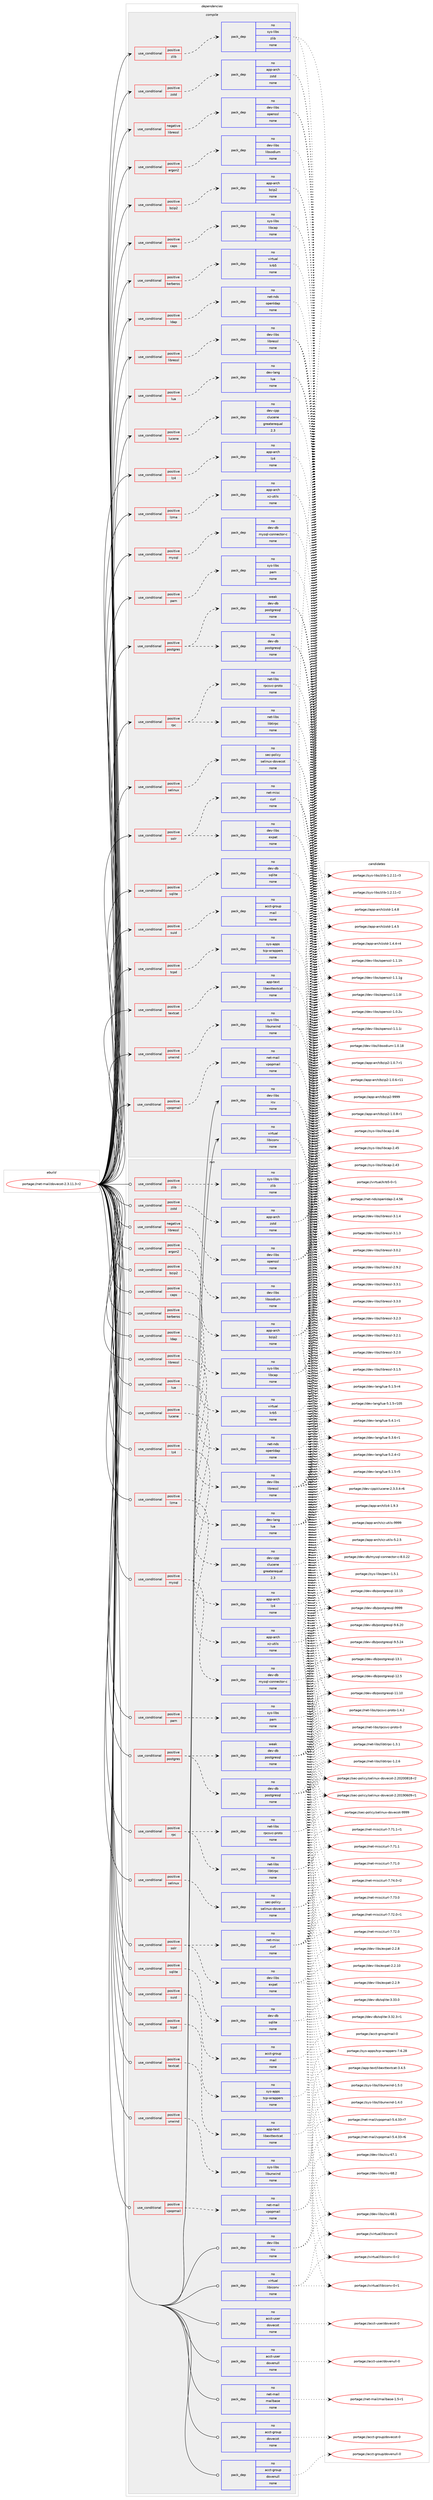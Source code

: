 digraph prolog {

# *************
# Graph options
# *************

newrank=true;
concentrate=true;
compound=true;
graph [rankdir=LR,fontname=Helvetica,fontsize=10,ranksep=1.5];#, ranksep=2.5, nodesep=0.2];
edge  [arrowhead=vee];
node  [fontname=Helvetica,fontsize=10];

# **********
# The ebuild
# **********

subgraph cluster_leftcol {
color=gray;
label=<<i>ebuild</i>>;
id [label="portage://net-mail/dovecot-2.3.11.3-r2", color=red, width=4, href="../net-mail/dovecot-2.3.11.3-r2.svg"];
}

# ****************
# The dependencies
# ****************

subgraph cluster_midcol {
color=gray;
label=<<i>dependencies</i>>;
subgraph cluster_compile {
fillcolor="#eeeeee";
style=filled;
label=<<i>compile</i>>;
subgraph cond2864 {
dependency10217 [label=<<TABLE BORDER="0" CELLBORDER="1" CELLSPACING="0" CELLPADDING="4"><TR><TD ROWSPAN="3" CELLPADDING="10">use_conditional</TD></TR><TR><TD>negative</TD></TR><TR><TD>libressl</TD></TR></TABLE>>, shape=none, color=red];
subgraph pack7243 {
dependency10218 [label=<<TABLE BORDER="0" CELLBORDER="1" CELLSPACING="0" CELLPADDING="4" WIDTH="220"><TR><TD ROWSPAN="6" CELLPADDING="30">pack_dep</TD></TR><TR><TD WIDTH="110">no</TD></TR><TR><TD>dev-libs</TD></TR><TR><TD>openssl</TD></TR><TR><TD>none</TD></TR><TR><TD></TD></TR></TABLE>>, shape=none, color=blue];
}
dependency10217:e -> dependency10218:w [weight=20,style="dashed",arrowhead="vee"];
}
id:e -> dependency10217:w [weight=20,style="solid",arrowhead="vee"];
subgraph cond2865 {
dependency10219 [label=<<TABLE BORDER="0" CELLBORDER="1" CELLSPACING="0" CELLPADDING="4"><TR><TD ROWSPAN="3" CELLPADDING="10">use_conditional</TD></TR><TR><TD>positive</TD></TR><TR><TD>argon2</TD></TR></TABLE>>, shape=none, color=red];
subgraph pack7244 {
dependency10220 [label=<<TABLE BORDER="0" CELLBORDER="1" CELLSPACING="0" CELLPADDING="4" WIDTH="220"><TR><TD ROWSPAN="6" CELLPADDING="30">pack_dep</TD></TR><TR><TD WIDTH="110">no</TD></TR><TR><TD>dev-libs</TD></TR><TR><TD>libsodium</TD></TR><TR><TD>none</TD></TR><TR><TD></TD></TR></TABLE>>, shape=none, color=blue];
}
dependency10219:e -> dependency10220:w [weight=20,style="dashed",arrowhead="vee"];
}
id:e -> dependency10219:w [weight=20,style="solid",arrowhead="vee"];
subgraph cond2866 {
dependency10221 [label=<<TABLE BORDER="0" CELLBORDER="1" CELLSPACING="0" CELLPADDING="4"><TR><TD ROWSPAN="3" CELLPADDING="10">use_conditional</TD></TR><TR><TD>positive</TD></TR><TR><TD>bzip2</TD></TR></TABLE>>, shape=none, color=red];
subgraph pack7245 {
dependency10222 [label=<<TABLE BORDER="0" CELLBORDER="1" CELLSPACING="0" CELLPADDING="4" WIDTH="220"><TR><TD ROWSPAN="6" CELLPADDING="30">pack_dep</TD></TR><TR><TD WIDTH="110">no</TD></TR><TR><TD>app-arch</TD></TR><TR><TD>bzip2</TD></TR><TR><TD>none</TD></TR><TR><TD></TD></TR></TABLE>>, shape=none, color=blue];
}
dependency10221:e -> dependency10222:w [weight=20,style="dashed",arrowhead="vee"];
}
id:e -> dependency10221:w [weight=20,style="solid",arrowhead="vee"];
subgraph cond2867 {
dependency10223 [label=<<TABLE BORDER="0" CELLBORDER="1" CELLSPACING="0" CELLPADDING="4"><TR><TD ROWSPAN="3" CELLPADDING="10">use_conditional</TD></TR><TR><TD>positive</TD></TR><TR><TD>caps</TD></TR></TABLE>>, shape=none, color=red];
subgraph pack7246 {
dependency10224 [label=<<TABLE BORDER="0" CELLBORDER="1" CELLSPACING="0" CELLPADDING="4" WIDTH="220"><TR><TD ROWSPAN="6" CELLPADDING="30">pack_dep</TD></TR><TR><TD WIDTH="110">no</TD></TR><TR><TD>sys-libs</TD></TR><TR><TD>libcap</TD></TR><TR><TD>none</TD></TR><TR><TD></TD></TR></TABLE>>, shape=none, color=blue];
}
dependency10223:e -> dependency10224:w [weight=20,style="dashed",arrowhead="vee"];
}
id:e -> dependency10223:w [weight=20,style="solid",arrowhead="vee"];
subgraph cond2868 {
dependency10225 [label=<<TABLE BORDER="0" CELLBORDER="1" CELLSPACING="0" CELLPADDING="4"><TR><TD ROWSPAN="3" CELLPADDING="10">use_conditional</TD></TR><TR><TD>positive</TD></TR><TR><TD>kerberos</TD></TR></TABLE>>, shape=none, color=red];
subgraph pack7247 {
dependency10226 [label=<<TABLE BORDER="0" CELLBORDER="1" CELLSPACING="0" CELLPADDING="4" WIDTH="220"><TR><TD ROWSPAN="6" CELLPADDING="30">pack_dep</TD></TR><TR><TD WIDTH="110">no</TD></TR><TR><TD>virtual</TD></TR><TR><TD>krb5</TD></TR><TR><TD>none</TD></TR><TR><TD></TD></TR></TABLE>>, shape=none, color=blue];
}
dependency10225:e -> dependency10226:w [weight=20,style="dashed",arrowhead="vee"];
}
id:e -> dependency10225:w [weight=20,style="solid",arrowhead="vee"];
subgraph cond2869 {
dependency10227 [label=<<TABLE BORDER="0" CELLBORDER="1" CELLSPACING="0" CELLPADDING="4"><TR><TD ROWSPAN="3" CELLPADDING="10">use_conditional</TD></TR><TR><TD>positive</TD></TR><TR><TD>ldap</TD></TR></TABLE>>, shape=none, color=red];
subgraph pack7248 {
dependency10228 [label=<<TABLE BORDER="0" CELLBORDER="1" CELLSPACING="0" CELLPADDING="4" WIDTH="220"><TR><TD ROWSPAN="6" CELLPADDING="30">pack_dep</TD></TR><TR><TD WIDTH="110">no</TD></TR><TR><TD>net-nds</TD></TR><TR><TD>openldap</TD></TR><TR><TD>none</TD></TR><TR><TD></TD></TR></TABLE>>, shape=none, color=blue];
}
dependency10227:e -> dependency10228:w [weight=20,style="dashed",arrowhead="vee"];
}
id:e -> dependency10227:w [weight=20,style="solid",arrowhead="vee"];
subgraph cond2870 {
dependency10229 [label=<<TABLE BORDER="0" CELLBORDER="1" CELLSPACING="0" CELLPADDING="4"><TR><TD ROWSPAN="3" CELLPADDING="10">use_conditional</TD></TR><TR><TD>positive</TD></TR><TR><TD>libressl</TD></TR></TABLE>>, shape=none, color=red];
subgraph pack7249 {
dependency10230 [label=<<TABLE BORDER="0" CELLBORDER="1" CELLSPACING="0" CELLPADDING="4" WIDTH="220"><TR><TD ROWSPAN="6" CELLPADDING="30">pack_dep</TD></TR><TR><TD WIDTH="110">no</TD></TR><TR><TD>dev-libs</TD></TR><TR><TD>libressl</TD></TR><TR><TD>none</TD></TR><TR><TD></TD></TR></TABLE>>, shape=none, color=blue];
}
dependency10229:e -> dependency10230:w [weight=20,style="dashed",arrowhead="vee"];
}
id:e -> dependency10229:w [weight=20,style="solid",arrowhead="vee"];
subgraph cond2871 {
dependency10231 [label=<<TABLE BORDER="0" CELLBORDER="1" CELLSPACING="0" CELLPADDING="4"><TR><TD ROWSPAN="3" CELLPADDING="10">use_conditional</TD></TR><TR><TD>positive</TD></TR><TR><TD>lua</TD></TR></TABLE>>, shape=none, color=red];
subgraph pack7250 {
dependency10232 [label=<<TABLE BORDER="0" CELLBORDER="1" CELLSPACING="0" CELLPADDING="4" WIDTH="220"><TR><TD ROWSPAN="6" CELLPADDING="30">pack_dep</TD></TR><TR><TD WIDTH="110">no</TD></TR><TR><TD>dev-lang</TD></TR><TR><TD>lua</TD></TR><TR><TD>none</TD></TR><TR><TD></TD></TR></TABLE>>, shape=none, color=blue];
}
dependency10231:e -> dependency10232:w [weight=20,style="dashed",arrowhead="vee"];
}
id:e -> dependency10231:w [weight=20,style="solid",arrowhead="vee"];
subgraph cond2872 {
dependency10233 [label=<<TABLE BORDER="0" CELLBORDER="1" CELLSPACING="0" CELLPADDING="4"><TR><TD ROWSPAN="3" CELLPADDING="10">use_conditional</TD></TR><TR><TD>positive</TD></TR><TR><TD>lucene</TD></TR></TABLE>>, shape=none, color=red];
subgraph pack7251 {
dependency10234 [label=<<TABLE BORDER="0" CELLBORDER="1" CELLSPACING="0" CELLPADDING="4" WIDTH="220"><TR><TD ROWSPAN="6" CELLPADDING="30">pack_dep</TD></TR><TR><TD WIDTH="110">no</TD></TR><TR><TD>dev-cpp</TD></TR><TR><TD>clucene</TD></TR><TR><TD>greaterequal</TD></TR><TR><TD>2.3</TD></TR></TABLE>>, shape=none, color=blue];
}
dependency10233:e -> dependency10234:w [weight=20,style="dashed",arrowhead="vee"];
}
id:e -> dependency10233:w [weight=20,style="solid",arrowhead="vee"];
subgraph cond2873 {
dependency10235 [label=<<TABLE BORDER="0" CELLBORDER="1" CELLSPACING="0" CELLPADDING="4"><TR><TD ROWSPAN="3" CELLPADDING="10">use_conditional</TD></TR><TR><TD>positive</TD></TR><TR><TD>lz4</TD></TR></TABLE>>, shape=none, color=red];
subgraph pack7252 {
dependency10236 [label=<<TABLE BORDER="0" CELLBORDER="1" CELLSPACING="0" CELLPADDING="4" WIDTH="220"><TR><TD ROWSPAN="6" CELLPADDING="30">pack_dep</TD></TR><TR><TD WIDTH="110">no</TD></TR><TR><TD>app-arch</TD></TR><TR><TD>lz4</TD></TR><TR><TD>none</TD></TR><TR><TD></TD></TR></TABLE>>, shape=none, color=blue];
}
dependency10235:e -> dependency10236:w [weight=20,style="dashed",arrowhead="vee"];
}
id:e -> dependency10235:w [weight=20,style="solid",arrowhead="vee"];
subgraph cond2874 {
dependency10237 [label=<<TABLE BORDER="0" CELLBORDER="1" CELLSPACING="0" CELLPADDING="4"><TR><TD ROWSPAN="3" CELLPADDING="10">use_conditional</TD></TR><TR><TD>positive</TD></TR><TR><TD>lzma</TD></TR></TABLE>>, shape=none, color=red];
subgraph pack7253 {
dependency10238 [label=<<TABLE BORDER="0" CELLBORDER="1" CELLSPACING="0" CELLPADDING="4" WIDTH="220"><TR><TD ROWSPAN="6" CELLPADDING="30">pack_dep</TD></TR><TR><TD WIDTH="110">no</TD></TR><TR><TD>app-arch</TD></TR><TR><TD>xz-utils</TD></TR><TR><TD>none</TD></TR><TR><TD></TD></TR></TABLE>>, shape=none, color=blue];
}
dependency10237:e -> dependency10238:w [weight=20,style="dashed",arrowhead="vee"];
}
id:e -> dependency10237:w [weight=20,style="solid",arrowhead="vee"];
subgraph cond2875 {
dependency10239 [label=<<TABLE BORDER="0" CELLBORDER="1" CELLSPACING="0" CELLPADDING="4"><TR><TD ROWSPAN="3" CELLPADDING="10">use_conditional</TD></TR><TR><TD>positive</TD></TR><TR><TD>mysql</TD></TR></TABLE>>, shape=none, color=red];
subgraph pack7254 {
dependency10240 [label=<<TABLE BORDER="0" CELLBORDER="1" CELLSPACING="0" CELLPADDING="4" WIDTH="220"><TR><TD ROWSPAN="6" CELLPADDING="30">pack_dep</TD></TR><TR><TD WIDTH="110">no</TD></TR><TR><TD>dev-db</TD></TR><TR><TD>mysql-connector-c</TD></TR><TR><TD>none</TD></TR><TR><TD></TD></TR></TABLE>>, shape=none, color=blue];
}
dependency10239:e -> dependency10240:w [weight=20,style="dashed",arrowhead="vee"];
}
id:e -> dependency10239:w [weight=20,style="solid",arrowhead="vee"];
subgraph cond2876 {
dependency10241 [label=<<TABLE BORDER="0" CELLBORDER="1" CELLSPACING="0" CELLPADDING="4"><TR><TD ROWSPAN="3" CELLPADDING="10">use_conditional</TD></TR><TR><TD>positive</TD></TR><TR><TD>pam</TD></TR></TABLE>>, shape=none, color=red];
subgraph pack7255 {
dependency10242 [label=<<TABLE BORDER="0" CELLBORDER="1" CELLSPACING="0" CELLPADDING="4" WIDTH="220"><TR><TD ROWSPAN="6" CELLPADDING="30">pack_dep</TD></TR><TR><TD WIDTH="110">no</TD></TR><TR><TD>sys-libs</TD></TR><TR><TD>pam</TD></TR><TR><TD>none</TD></TR><TR><TD></TD></TR></TABLE>>, shape=none, color=blue];
}
dependency10241:e -> dependency10242:w [weight=20,style="dashed",arrowhead="vee"];
}
id:e -> dependency10241:w [weight=20,style="solid",arrowhead="vee"];
subgraph cond2877 {
dependency10243 [label=<<TABLE BORDER="0" CELLBORDER="1" CELLSPACING="0" CELLPADDING="4"><TR><TD ROWSPAN="3" CELLPADDING="10">use_conditional</TD></TR><TR><TD>positive</TD></TR><TR><TD>postgres</TD></TR></TABLE>>, shape=none, color=red];
subgraph pack7256 {
dependency10244 [label=<<TABLE BORDER="0" CELLBORDER="1" CELLSPACING="0" CELLPADDING="4" WIDTH="220"><TR><TD ROWSPAN="6" CELLPADDING="30">pack_dep</TD></TR><TR><TD WIDTH="110">no</TD></TR><TR><TD>dev-db</TD></TR><TR><TD>postgresql</TD></TR><TR><TD>none</TD></TR><TR><TD></TD></TR></TABLE>>, shape=none, color=blue];
}
dependency10243:e -> dependency10244:w [weight=20,style="dashed",arrowhead="vee"];
subgraph pack7257 {
dependency10245 [label=<<TABLE BORDER="0" CELLBORDER="1" CELLSPACING="0" CELLPADDING="4" WIDTH="220"><TR><TD ROWSPAN="6" CELLPADDING="30">pack_dep</TD></TR><TR><TD WIDTH="110">weak</TD></TR><TR><TD>dev-db</TD></TR><TR><TD>postgresql</TD></TR><TR><TD>none</TD></TR><TR><TD></TD></TR></TABLE>>, shape=none, color=blue];
}
dependency10243:e -> dependency10245:w [weight=20,style="dashed",arrowhead="vee"];
}
id:e -> dependency10243:w [weight=20,style="solid",arrowhead="vee"];
subgraph cond2878 {
dependency10246 [label=<<TABLE BORDER="0" CELLBORDER="1" CELLSPACING="0" CELLPADDING="4"><TR><TD ROWSPAN="3" CELLPADDING="10">use_conditional</TD></TR><TR><TD>positive</TD></TR><TR><TD>rpc</TD></TR></TABLE>>, shape=none, color=red];
subgraph pack7258 {
dependency10247 [label=<<TABLE BORDER="0" CELLBORDER="1" CELLSPACING="0" CELLPADDING="4" WIDTH="220"><TR><TD ROWSPAN="6" CELLPADDING="30">pack_dep</TD></TR><TR><TD WIDTH="110">no</TD></TR><TR><TD>net-libs</TD></TR><TR><TD>libtirpc</TD></TR><TR><TD>none</TD></TR><TR><TD></TD></TR></TABLE>>, shape=none, color=blue];
}
dependency10246:e -> dependency10247:w [weight=20,style="dashed",arrowhead="vee"];
subgraph pack7259 {
dependency10248 [label=<<TABLE BORDER="0" CELLBORDER="1" CELLSPACING="0" CELLPADDING="4" WIDTH="220"><TR><TD ROWSPAN="6" CELLPADDING="30">pack_dep</TD></TR><TR><TD WIDTH="110">no</TD></TR><TR><TD>net-libs</TD></TR><TR><TD>rpcsvc-proto</TD></TR><TR><TD>none</TD></TR><TR><TD></TD></TR></TABLE>>, shape=none, color=blue];
}
dependency10246:e -> dependency10248:w [weight=20,style="dashed",arrowhead="vee"];
}
id:e -> dependency10246:w [weight=20,style="solid",arrowhead="vee"];
subgraph cond2879 {
dependency10249 [label=<<TABLE BORDER="0" CELLBORDER="1" CELLSPACING="0" CELLPADDING="4"><TR><TD ROWSPAN="3" CELLPADDING="10">use_conditional</TD></TR><TR><TD>positive</TD></TR><TR><TD>selinux</TD></TR></TABLE>>, shape=none, color=red];
subgraph pack7260 {
dependency10250 [label=<<TABLE BORDER="0" CELLBORDER="1" CELLSPACING="0" CELLPADDING="4" WIDTH="220"><TR><TD ROWSPAN="6" CELLPADDING="30">pack_dep</TD></TR><TR><TD WIDTH="110">no</TD></TR><TR><TD>sec-policy</TD></TR><TR><TD>selinux-dovecot</TD></TR><TR><TD>none</TD></TR><TR><TD></TD></TR></TABLE>>, shape=none, color=blue];
}
dependency10249:e -> dependency10250:w [weight=20,style="dashed",arrowhead="vee"];
}
id:e -> dependency10249:w [weight=20,style="solid",arrowhead="vee"];
subgraph cond2880 {
dependency10251 [label=<<TABLE BORDER="0" CELLBORDER="1" CELLSPACING="0" CELLPADDING="4"><TR><TD ROWSPAN="3" CELLPADDING="10">use_conditional</TD></TR><TR><TD>positive</TD></TR><TR><TD>solr</TD></TR></TABLE>>, shape=none, color=red];
subgraph pack7261 {
dependency10252 [label=<<TABLE BORDER="0" CELLBORDER="1" CELLSPACING="0" CELLPADDING="4" WIDTH="220"><TR><TD ROWSPAN="6" CELLPADDING="30">pack_dep</TD></TR><TR><TD WIDTH="110">no</TD></TR><TR><TD>net-misc</TD></TR><TR><TD>curl</TD></TR><TR><TD>none</TD></TR><TR><TD></TD></TR></TABLE>>, shape=none, color=blue];
}
dependency10251:e -> dependency10252:w [weight=20,style="dashed",arrowhead="vee"];
subgraph pack7262 {
dependency10253 [label=<<TABLE BORDER="0" CELLBORDER="1" CELLSPACING="0" CELLPADDING="4" WIDTH="220"><TR><TD ROWSPAN="6" CELLPADDING="30">pack_dep</TD></TR><TR><TD WIDTH="110">no</TD></TR><TR><TD>dev-libs</TD></TR><TR><TD>expat</TD></TR><TR><TD>none</TD></TR><TR><TD></TD></TR></TABLE>>, shape=none, color=blue];
}
dependency10251:e -> dependency10253:w [weight=20,style="dashed",arrowhead="vee"];
}
id:e -> dependency10251:w [weight=20,style="solid",arrowhead="vee"];
subgraph cond2881 {
dependency10254 [label=<<TABLE BORDER="0" CELLBORDER="1" CELLSPACING="0" CELLPADDING="4"><TR><TD ROWSPAN="3" CELLPADDING="10">use_conditional</TD></TR><TR><TD>positive</TD></TR><TR><TD>sqlite</TD></TR></TABLE>>, shape=none, color=red];
subgraph pack7263 {
dependency10255 [label=<<TABLE BORDER="0" CELLBORDER="1" CELLSPACING="0" CELLPADDING="4" WIDTH="220"><TR><TD ROWSPAN="6" CELLPADDING="30">pack_dep</TD></TR><TR><TD WIDTH="110">no</TD></TR><TR><TD>dev-db</TD></TR><TR><TD>sqlite</TD></TR><TR><TD>none</TD></TR><TR><TD></TD></TR></TABLE>>, shape=none, color=blue];
}
dependency10254:e -> dependency10255:w [weight=20,style="dashed",arrowhead="vee"];
}
id:e -> dependency10254:w [weight=20,style="solid",arrowhead="vee"];
subgraph cond2882 {
dependency10256 [label=<<TABLE BORDER="0" CELLBORDER="1" CELLSPACING="0" CELLPADDING="4"><TR><TD ROWSPAN="3" CELLPADDING="10">use_conditional</TD></TR><TR><TD>positive</TD></TR><TR><TD>suid</TD></TR></TABLE>>, shape=none, color=red];
subgraph pack7264 {
dependency10257 [label=<<TABLE BORDER="0" CELLBORDER="1" CELLSPACING="0" CELLPADDING="4" WIDTH="220"><TR><TD ROWSPAN="6" CELLPADDING="30">pack_dep</TD></TR><TR><TD WIDTH="110">no</TD></TR><TR><TD>acct-group</TD></TR><TR><TD>mail</TD></TR><TR><TD>none</TD></TR><TR><TD></TD></TR></TABLE>>, shape=none, color=blue];
}
dependency10256:e -> dependency10257:w [weight=20,style="dashed",arrowhead="vee"];
}
id:e -> dependency10256:w [weight=20,style="solid",arrowhead="vee"];
subgraph cond2883 {
dependency10258 [label=<<TABLE BORDER="0" CELLBORDER="1" CELLSPACING="0" CELLPADDING="4"><TR><TD ROWSPAN="3" CELLPADDING="10">use_conditional</TD></TR><TR><TD>positive</TD></TR><TR><TD>tcpd</TD></TR></TABLE>>, shape=none, color=red];
subgraph pack7265 {
dependency10259 [label=<<TABLE BORDER="0" CELLBORDER="1" CELLSPACING="0" CELLPADDING="4" WIDTH="220"><TR><TD ROWSPAN="6" CELLPADDING="30">pack_dep</TD></TR><TR><TD WIDTH="110">no</TD></TR><TR><TD>sys-apps</TD></TR><TR><TD>tcp-wrappers</TD></TR><TR><TD>none</TD></TR><TR><TD></TD></TR></TABLE>>, shape=none, color=blue];
}
dependency10258:e -> dependency10259:w [weight=20,style="dashed",arrowhead="vee"];
}
id:e -> dependency10258:w [weight=20,style="solid",arrowhead="vee"];
subgraph cond2884 {
dependency10260 [label=<<TABLE BORDER="0" CELLBORDER="1" CELLSPACING="0" CELLPADDING="4"><TR><TD ROWSPAN="3" CELLPADDING="10">use_conditional</TD></TR><TR><TD>positive</TD></TR><TR><TD>textcat</TD></TR></TABLE>>, shape=none, color=red];
subgraph pack7266 {
dependency10261 [label=<<TABLE BORDER="0" CELLBORDER="1" CELLSPACING="0" CELLPADDING="4" WIDTH="220"><TR><TD ROWSPAN="6" CELLPADDING="30">pack_dep</TD></TR><TR><TD WIDTH="110">no</TD></TR><TR><TD>app-text</TD></TR><TR><TD>libexttextcat</TD></TR><TR><TD>none</TD></TR><TR><TD></TD></TR></TABLE>>, shape=none, color=blue];
}
dependency10260:e -> dependency10261:w [weight=20,style="dashed",arrowhead="vee"];
}
id:e -> dependency10260:w [weight=20,style="solid",arrowhead="vee"];
subgraph cond2885 {
dependency10262 [label=<<TABLE BORDER="0" CELLBORDER="1" CELLSPACING="0" CELLPADDING="4"><TR><TD ROWSPAN="3" CELLPADDING="10">use_conditional</TD></TR><TR><TD>positive</TD></TR><TR><TD>unwind</TD></TR></TABLE>>, shape=none, color=red];
subgraph pack7267 {
dependency10263 [label=<<TABLE BORDER="0" CELLBORDER="1" CELLSPACING="0" CELLPADDING="4" WIDTH="220"><TR><TD ROWSPAN="6" CELLPADDING="30">pack_dep</TD></TR><TR><TD WIDTH="110">no</TD></TR><TR><TD>sys-libs</TD></TR><TR><TD>libunwind</TD></TR><TR><TD>none</TD></TR><TR><TD></TD></TR></TABLE>>, shape=none, color=blue];
}
dependency10262:e -> dependency10263:w [weight=20,style="dashed",arrowhead="vee"];
}
id:e -> dependency10262:w [weight=20,style="solid",arrowhead="vee"];
subgraph cond2886 {
dependency10264 [label=<<TABLE BORDER="0" CELLBORDER="1" CELLSPACING="0" CELLPADDING="4"><TR><TD ROWSPAN="3" CELLPADDING="10">use_conditional</TD></TR><TR><TD>positive</TD></TR><TR><TD>vpopmail</TD></TR></TABLE>>, shape=none, color=red];
subgraph pack7268 {
dependency10265 [label=<<TABLE BORDER="0" CELLBORDER="1" CELLSPACING="0" CELLPADDING="4" WIDTH="220"><TR><TD ROWSPAN="6" CELLPADDING="30">pack_dep</TD></TR><TR><TD WIDTH="110">no</TD></TR><TR><TD>net-mail</TD></TR><TR><TD>vpopmail</TD></TR><TR><TD>none</TD></TR><TR><TD></TD></TR></TABLE>>, shape=none, color=blue];
}
dependency10264:e -> dependency10265:w [weight=20,style="dashed",arrowhead="vee"];
}
id:e -> dependency10264:w [weight=20,style="solid",arrowhead="vee"];
subgraph cond2887 {
dependency10266 [label=<<TABLE BORDER="0" CELLBORDER="1" CELLSPACING="0" CELLPADDING="4"><TR><TD ROWSPAN="3" CELLPADDING="10">use_conditional</TD></TR><TR><TD>positive</TD></TR><TR><TD>zlib</TD></TR></TABLE>>, shape=none, color=red];
subgraph pack7269 {
dependency10267 [label=<<TABLE BORDER="0" CELLBORDER="1" CELLSPACING="0" CELLPADDING="4" WIDTH="220"><TR><TD ROWSPAN="6" CELLPADDING="30">pack_dep</TD></TR><TR><TD WIDTH="110">no</TD></TR><TR><TD>sys-libs</TD></TR><TR><TD>zlib</TD></TR><TR><TD>none</TD></TR><TR><TD></TD></TR></TABLE>>, shape=none, color=blue];
}
dependency10266:e -> dependency10267:w [weight=20,style="dashed",arrowhead="vee"];
}
id:e -> dependency10266:w [weight=20,style="solid",arrowhead="vee"];
subgraph cond2888 {
dependency10268 [label=<<TABLE BORDER="0" CELLBORDER="1" CELLSPACING="0" CELLPADDING="4"><TR><TD ROWSPAN="3" CELLPADDING="10">use_conditional</TD></TR><TR><TD>positive</TD></TR><TR><TD>zstd</TD></TR></TABLE>>, shape=none, color=red];
subgraph pack7270 {
dependency10269 [label=<<TABLE BORDER="0" CELLBORDER="1" CELLSPACING="0" CELLPADDING="4" WIDTH="220"><TR><TD ROWSPAN="6" CELLPADDING="30">pack_dep</TD></TR><TR><TD WIDTH="110">no</TD></TR><TR><TD>app-arch</TD></TR><TR><TD>zstd</TD></TR><TR><TD>none</TD></TR><TR><TD></TD></TR></TABLE>>, shape=none, color=blue];
}
dependency10268:e -> dependency10269:w [weight=20,style="dashed",arrowhead="vee"];
}
id:e -> dependency10268:w [weight=20,style="solid",arrowhead="vee"];
subgraph pack7271 {
dependency10270 [label=<<TABLE BORDER="0" CELLBORDER="1" CELLSPACING="0" CELLPADDING="4" WIDTH="220"><TR><TD ROWSPAN="6" CELLPADDING="30">pack_dep</TD></TR><TR><TD WIDTH="110">no</TD></TR><TR><TD>dev-libs</TD></TR><TR><TD>icu</TD></TR><TR><TD>none</TD></TR><TR><TD></TD></TR></TABLE>>, shape=none, color=blue];
}
id:e -> dependency10270:w [weight=20,style="solid",arrowhead="vee"];
subgraph pack7272 {
dependency10271 [label=<<TABLE BORDER="0" CELLBORDER="1" CELLSPACING="0" CELLPADDING="4" WIDTH="220"><TR><TD ROWSPAN="6" CELLPADDING="30">pack_dep</TD></TR><TR><TD WIDTH="110">no</TD></TR><TR><TD>virtual</TD></TR><TR><TD>libiconv</TD></TR><TR><TD>none</TD></TR><TR><TD></TD></TR></TABLE>>, shape=none, color=blue];
}
id:e -> dependency10271:w [weight=20,style="solid",arrowhead="vee"];
}
subgraph cluster_compileandrun {
fillcolor="#eeeeee";
style=filled;
label=<<i>compile and run</i>>;
}
subgraph cluster_run {
fillcolor="#eeeeee";
style=filled;
label=<<i>run</i>>;
subgraph cond2889 {
dependency10272 [label=<<TABLE BORDER="0" CELLBORDER="1" CELLSPACING="0" CELLPADDING="4"><TR><TD ROWSPAN="3" CELLPADDING="10">use_conditional</TD></TR><TR><TD>negative</TD></TR><TR><TD>libressl</TD></TR></TABLE>>, shape=none, color=red];
subgraph pack7273 {
dependency10273 [label=<<TABLE BORDER="0" CELLBORDER="1" CELLSPACING="0" CELLPADDING="4" WIDTH="220"><TR><TD ROWSPAN="6" CELLPADDING="30">pack_dep</TD></TR><TR><TD WIDTH="110">no</TD></TR><TR><TD>dev-libs</TD></TR><TR><TD>openssl</TD></TR><TR><TD>none</TD></TR><TR><TD></TD></TR></TABLE>>, shape=none, color=blue];
}
dependency10272:e -> dependency10273:w [weight=20,style="dashed",arrowhead="vee"];
}
id:e -> dependency10272:w [weight=20,style="solid",arrowhead="odot"];
subgraph cond2890 {
dependency10274 [label=<<TABLE BORDER="0" CELLBORDER="1" CELLSPACING="0" CELLPADDING="4"><TR><TD ROWSPAN="3" CELLPADDING="10">use_conditional</TD></TR><TR><TD>positive</TD></TR><TR><TD>argon2</TD></TR></TABLE>>, shape=none, color=red];
subgraph pack7274 {
dependency10275 [label=<<TABLE BORDER="0" CELLBORDER="1" CELLSPACING="0" CELLPADDING="4" WIDTH="220"><TR><TD ROWSPAN="6" CELLPADDING="30">pack_dep</TD></TR><TR><TD WIDTH="110">no</TD></TR><TR><TD>dev-libs</TD></TR><TR><TD>libsodium</TD></TR><TR><TD>none</TD></TR><TR><TD></TD></TR></TABLE>>, shape=none, color=blue];
}
dependency10274:e -> dependency10275:w [weight=20,style="dashed",arrowhead="vee"];
}
id:e -> dependency10274:w [weight=20,style="solid",arrowhead="odot"];
subgraph cond2891 {
dependency10276 [label=<<TABLE BORDER="0" CELLBORDER="1" CELLSPACING="0" CELLPADDING="4"><TR><TD ROWSPAN="3" CELLPADDING="10">use_conditional</TD></TR><TR><TD>positive</TD></TR><TR><TD>bzip2</TD></TR></TABLE>>, shape=none, color=red];
subgraph pack7275 {
dependency10277 [label=<<TABLE BORDER="0" CELLBORDER="1" CELLSPACING="0" CELLPADDING="4" WIDTH="220"><TR><TD ROWSPAN="6" CELLPADDING="30">pack_dep</TD></TR><TR><TD WIDTH="110">no</TD></TR><TR><TD>app-arch</TD></TR><TR><TD>bzip2</TD></TR><TR><TD>none</TD></TR><TR><TD></TD></TR></TABLE>>, shape=none, color=blue];
}
dependency10276:e -> dependency10277:w [weight=20,style="dashed",arrowhead="vee"];
}
id:e -> dependency10276:w [weight=20,style="solid",arrowhead="odot"];
subgraph cond2892 {
dependency10278 [label=<<TABLE BORDER="0" CELLBORDER="1" CELLSPACING="0" CELLPADDING="4"><TR><TD ROWSPAN="3" CELLPADDING="10">use_conditional</TD></TR><TR><TD>positive</TD></TR><TR><TD>caps</TD></TR></TABLE>>, shape=none, color=red];
subgraph pack7276 {
dependency10279 [label=<<TABLE BORDER="0" CELLBORDER="1" CELLSPACING="0" CELLPADDING="4" WIDTH="220"><TR><TD ROWSPAN="6" CELLPADDING="30">pack_dep</TD></TR><TR><TD WIDTH="110">no</TD></TR><TR><TD>sys-libs</TD></TR><TR><TD>libcap</TD></TR><TR><TD>none</TD></TR><TR><TD></TD></TR></TABLE>>, shape=none, color=blue];
}
dependency10278:e -> dependency10279:w [weight=20,style="dashed",arrowhead="vee"];
}
id:e -> dependency10278:w [weight=20,style="solid",arrowhead="odot"];
subgraph cond2893 {
dependency10280 [label=<<TABLE BORDER="0" CELLBORDER="1" CELLSPACING="0" CELLPADDING="4"><TR><TD ROWSPAN="3" CELLPADDING="10">use_conditional</TD></TR><TR><TD>positive</TD></TR><TR><TD>kerberos</TD></TR></TABLE>>, shape=none, color=red];
subgraph pack7277 {
dependency10281 [label=<<TABLE BORDER="0" CELLBORDER="1" CELLSPACING="0" CELLPADDING="4" WIDTH="220"><TR><TD ROWSPAN="6" CELLPADDING="30">pack_dep</TD></TR><TR><TD WIDTH="110">no</TD></TR><TR><TD>virtual</TD></TR><TR><TD>krb5</TD></TR><TR><TD>none</TD></TR><TR><TD></TD></TR></TABLE>>, shape=none, color=blue];
}
dependency10280:e -> dependency10281:w [weight=20,style="dashed",arrowhead="vee"];
}
id:e -> dependency10280:w [weight=20,style="solid",arrowhead="odot"];
subgraph cond2894 {
dependency10282 [label=<<TABLE BORDER="0" CELLBORDER="1" CELLSPACING="0" CELLPADDING="4"><TR><TD ROWSPAN="3" CELLPADDING="10">use_conditional</TD></TR><TR><TD>positive</TD></TR><TR><TD>ldap</TD></TR></TABLE>>, shape=none, color=red];
subgraph pack7278 {
dependency10283 [label=<<TABLE BORDER="0" CELLBORDER="1" CELLSPACING="0" CELLPADDING="4" WIDTH="220"><TR><TD ROWSPAN="6" CELLPADDING="30">pack_dep</TD></TR><TR><TD WIDTH="110">no</TD></TR><TR><TD>net-nds</TD></TR><TR><TD>openldap</TD></TR><TR><TD>none</TD></TR><TR><TD></TD></TR></TABLE>>, shape=none, color=blue];
}
dependency10282:e -> dependency10283:w [weight=20,style="dashed",arrowhead="vee"];
}
id:e -> dependency10282:w [weight=20,style="solid",arrowhead="odot"];
subgraph cond2895 {
dependency10284 [label=<<TABLE BORDER="0" CELLBORDER="1" CELLSPACING="0" CELLPADDING="4"><TR><TD ROWSPAN="3" CELLPADDING="10">use_conditional</TD></TR><TR><TD>positive</TD></TR><TR><TD>libressl</TD></TR></TABLE>>, shape=none, color=red];
subgraph pack7279 {
dependency10285 [label=<<TABLE BORDER="0" CELLBORDER="1" CELLSPACING="0" CELLPADDING="4" WIDTH="220"><TR><TD ROWSPAN="6" CELLPADDING="30">pack_dep</TD></TR><TR><TD WIDTH="110">no</TD></TR><TR><TD>dev-libs</TD></TR><TR><TD>libressl</TD></TR><TR><TD>none</TD></TR><TR><TD></TD></TR></TABLE>>, shape=none, color=blue];
}
dependency10284:e -> dependency10285:w [weight=20,style="dashed",arrowhead="vee"];
}
id:e -> dependency10284:w [weight=20,style="solid",arrowhead="odot"];
subgraph cond2896 {
dependency10286 [label=<<TABLE BORDER="0" CELLBORDER="1" CELLSPACING="0" CELLPADDING="4"><TR><TD ROWSPAN="3" CELLPADDING="10">use_conditional</TD></TR><TR><TD>positive</TD></TR><TR><TD>lua</TD></TR></TABLE>>, shape=none, color=red];
subgraph pack7280 {
dependency10287 [label=<<TABLE BORDER="0" CELLBORDER="1" CELLSPACING="0" CELLPADDING="4" WIDTH="220"><TR><TD ROWSPAN="6" CELLPADDING="30">pack_dep</TD></TR><TR><TD WIDTH="110">no</TD></TR><TR><TD>dev-lang</TD></TR><TR><TD>lua</TD></TR><TR><TD>none</TD></TR><TR><TD></TD></TR></TABLE>>, shape=none, color=blue];
}
dependency10286:e -> dependency10287:w [weight=20,style="dashed",arrowhead="vee"];
}
id:e -> dependency10286:w [weight=20,style="solid",arrowhead="odot"];
subgraph cond2897 {
dependency10288 [label=<<TABLE BORDER="0" CELLBORDER="1" CELLSPACING="0" CELLPADDING="4"><TR><TD ROWSPAN="3" CELLPADDING="10">use_conditional</TD></TR><TR><TD>positive</TD></TR><TR><TD>lucene</TD></TR></TABLE>>, shape=none, color=red];
subgraph pack7281 {
dependency10289 [label=<<TABLE BORDER="0" CELLBORDER="1" CELLSPACING="0" CELLPADDING="4" WIDTH="220"><TR><TD ROWSPAN="6" CELLPADDING="30">pack_dep</TD></TR><TR><TD WIDTH="110">no</TD></TR><TR><TD>dev-cpp</TD></TR><TR><TD>clucene</TD></TR><TR><TD>greaterequal</TD></TR><TR><TD>2.3</TD></TR></TABLE>>, shape=none, color=blue];
}
dependency10288:e -> dependency10289:w [weight=20,style="dashed",arrowhead="vee"];
}
id:e -> dependency10288:w [weight=20,style="solid",arrowhead="odot"];
subgraph cond2898 {
dependency10290 [label=<<TABLE BORDER="0" CELLBORDER="1" CELLSPACING="0" CELLPADDING="4"><TR><TD ROWSPAN="3" CELLPADDING="10">use_conditional</TD></TR><TR><TD>positive</TD></TR><TR><TD>lz4</TD></TR></TABLE>>, shape=none, color=red];
subgraph pack7282 {
dependency10291 [label=<<TABLE BORDER="0" CELLBORDER="1" CELLSPACING="0" CELLPADDING="4" WIDTH="220"><TR><TD ROWSPAN="6" CELLPADDING="30">pack_dep</TD></TR><TR><TD WIDTH="110">no</TD></TR><TR><TD>app-arch</TD></TR><TR><TD>lz4</TD></TR><TR><TD>none</TD></TR><TR><TD></TD></TR></TABLE>>, shape=none, color=blue];
}
dependency10290:e -> dependency10291:w [weight=20,style="dashed",arrowhead="vee"];
}
id:e -> dependency10290:w [weight=20,style="solid",arrowhead="odot"];
subgraph cond2899 {
dependency10292 [label=<<TABLE BORDER="0" CELLBORDER="1" CELLSPACING="0" CELLPADDING="4"><TR><TD ROWSPAN="3" CELLPADDING="10">use_conditional</TD></TR><TR><TD>positive</TD></TR><TR><TD>lzma</TD></TR></TABLE>>, shape=none, color=red];
subgraph pack7283 {
dependency10293 [label=<<TABLE BORDER="0" CELLBORDER="1" CELLSPACING="0" CELLPADDING="4" WIDTH="220"><TR><TD ROWSPAN="6" CELLPADDING="30">pack_dep</TD></TR><TR><TD WIDTH="110">no</TD></TR><TR><TD>app-arch</TD></TR><TR><TD>xz-utils</TD></TR><TR><TD>none</TD></TR><TR><TD></TD></TR></TABLE>>, shape=none, color=blue];
}
dependency10292:e -> dependency10293:w [weight=20,style="dashed",arrowhead="vee"];
}
id:e -> dependency10292:w [weight=20,style="solid",arrowhead="odot"];
subgraph cond2900 {
dependency10294 [label=<<TABLE BORDER="0" CELLBORDER="1" CELLSPACING="0" CELLPADDING="4"><TR><TD ROWSPAN="3" CELLPADDING="10">use_conditional</TD></TR><TR><TD>positive</TD></TR><TR><TD>mysql</TD></TR></TABLE>>, shape=none, color=red];
subgraph pack7284 {
dependency10295 [label=<<TABLE BORDER="0" CELLBORDER="1" CELLSPACING="0" CELLPADDING="4" WIDTH="220"><TR><TD ROWSPAN="6" CELLPADDING="30">pack_dep</TD></TR><TR><TD WIDTH="110">no</TD></TR><TR><TD>dev-db</TD></TR><TR><TD>mysql-connector-c</TD></TR><TR><TD>none</TD></TR><TR><TD></TD></TR></TABLE>>, shape=none, color=blue];
}
dependency10294:e -> dependency10295:w [weight=20,style="dashed",arrowhead="vee"];
}
id:e -> dependency10294:w [weight=20,style="solid",arrowhead="odot"];
subgraph cond2901 {
dependency10296 [label=<<TABLE BORDER="0" CELLBORDER="1" CELLSPACING="0" CELLPADDING="4"><TR><TD ROWSPAN="3" CELLPADDING="10">use_conditional</TD></TR><TR><TD>positive</TD></TR><TR><TD>pam</TD></TR></TABLE>>, shape=none, color=red];
subgraph pack7285 {
dependency10297 [label=<<TABLE BORDER="0" CELLBORDER="1" CELLSPACING="0" CELLPADDING="4" WIDTH="220"><TR><TD ROWSPAN="6" CELLPADDING="30">pack_dep</TD></TR><TR><TD WIDTH="110">no</TD></TR><TR><TD>sys-libs</TD></TR><TR><TD>pam</TD></TR><TR><TD>none</TD></TR><TR><TD></TD></TR></TABLE>>, shape=none, color=blue];
}
dependency10296:e -> dependency10297:w [weight=20,style="dashed",arrowhead="vee"];
}
id:e -> dependency10296:w [weight=20,style="solid",arrowhead="odot"];
subgraph cond2902 {
dependency10298 [label=<<TABLE BORDER="0" CELLBORDER="1" CELLSPACING="0" CELLPADDING="4"><TR><TD ROWSPAN="3" CELLPADDING="10">use_conditional</TD></TR><TR><TD>positive</TD></TR><TR><TD>postgres</TD></TR></TABLE>>, shape=none, color=red];
subgraph pack7286 {
dependency10299 [label=<<TABLE BORDER="0" CELLBORDER="1" CELLSPACING="0" CELLPADDING="4" WIDTH="220"><TR><TD ROWSPAN="6" CELLPADDING="30">pack_dep</TD></TR><TR><TD WIDTH="110">no</TD></TR><TR><TD>dev-db</TD></TR><TR><TD>postgresql</TD></TR><TR><TD>none</TD></TR><TR><TD></TD></TR></TABLE>>, shape=none, color=blue];
}
dependency10298:e -> dependency10299:w [weight=20,style="dashed",arrowhead="vee"];
subgraph pack7287 {
dependency10300 [label=<<TABLE BORDER="0" CELLBORDER="1" CELLSPACING="0" CELLPADDING="4" WIDTH="220"><TR><TD ROWSPAN="6" CELLPADDING="30">pack_dep</TD></TR><TR><TD WIDTH="110">weak</TD></TR><TR><TD>dev-db</TD></TR><TR><TD>postgresql</TD></TR><TR><TD>none</TD></TR><TR><TD></TD></TR></TABLE>>, shape=none, color=blue];
}
dependency10298:e -> dependency10300:w [weight=20,style="dashed",arrowhead="vee"];
}
id:e -> dependency10298:w [weight=20,style="solid",arrowhead="odot"];
subgraph cond2903 {
dependency10301 [label=<<TABLE BORDER="0" CELLBORDER="1" CELLSPACING="0" CELLPADDING="4"><TR><TD ROWSPAN="3" CELLPADDING="10">use_conditional</TD></TR><TR><TD>positive</TD></TR><TR><TD>rpc</TD></TR></TABLE>>, shape=none, color=red];
subgraph pack7288 {
dependency10302 [label=<<TABLE BORDER="0" CELLBORDER="1" CELLSPACING="0" CELLPADDING="4" WIDTH="220"><TR><TD ROWSPAN="6" CELLPADDING="30">pack_dep</TD></TR><TR><TD WIDTH="110">no</TD></TR><TR><TD>net-libs</TD></TR><TR><TD>libtirpc</TD></TR><TR><TD>none</TD></TR><TR><TD></TD></TR></TABLE>>, shape=none, color=blue];
}
dependency10301:e -> dependency10302:w [weight=20,style="dashed",arrowhead="vee"];
subgraph pack7289 {
dependency10303 [label=<<TABLE BORDER="0" CELLBORDER="1" CELLSPACING="0" CELLPADDING="4" WIDTH="220"><TR><TD ROWSPAN="6" CELLPADDING="30">pack_dep</TD></TR><TR><TD WIDTH="110">no</TD></TR><TR><TD>net-libs</TD></TR><TR><TD>rpcsvc-proto</TD></TR><TR><TD>none</TD></TR><TR><TD></TD></TR></TABLE>>, shape=none, color=blue];
}
dependency10301:e -> dependency10303:w [weight=20,style="dashed",arrowhead="vee"];
}
id:e -> dependency10301:w [weight=20,style="solid",arrowhead="odot"];
subgraph cond2904 {
dependency10304 [label=<<TABLE BORDER="0" CELLBORDER="1" CELLSPACING="0" CELLPADDING="4"><TR><TD ROWSPAN="3" CELLPADDING="10">use_conditional</TD></TR><TR><TD>positive</TD></TR><TR><TD>selinux</TD></TR></TABLE>>, shape=none, color=red];
subgraph pack7290 {
dependency10305 [label=<<TABLE BORDER="0" CELLBORDER="1" CELLSPACING="0" CELLPADDING="4" WIDTH="220"><TR><TD ROWSPAN="6" CELLPADDING="30">pack_dep</TD></TR><TR><TD WIDTH="110">no</TD></TR><TR><TD>sec-policy</TD></TR><TR><TD>selinux-dovecot</TD></TR><TR><TD>none</TD></TR><TR><TD></TD></TR></TABLE>>, shape=none, color=blue];
}
dependency10304:e -> dependency10305:w [weight=20,style="dashed",arrowhead="vee"];
}
id:e -> dependency10304:w [weight=20,style="solid",arrowhead="odot"];
subgraph cond2905 {
dependency10306 [label=<<TABLE BORDER="0" CELLBORDER="1" CELLSPACING="0" CELLPADDING="4"><TR><TD ROWSPAN="3" CELLPADDING="10">use_conditional</TD></TR><TR><TD>positive</TD></TR><TR><TD>solr</TD></TR></TABLE>>, shape=none, color=red];
subgraph pack7291 {
dependency10307 [label=<<TABLE BORDER="0" CELLBORDER="1" CELLSPACING="0" CELLPADDING="4" WIDTH="220"><TR><TD ROWSPAN="6" CELLPADDING="30">pack_dep</TD></TR><TR><TD WIDTH="110">no</TD></TR><TR><TD>net-misc</TD></TR><TR><TD>curl</TD></TR><TR><TD>none</TD></TR><TR><TD></TD></TR></TABLE>>, shape=none, color=blue];
}
dependency10306:e -> dependency10307:w [weight=20,style="dashed",arrowhead="vee"];
subgraph pack7292 {
dependency10308 [label=<<TABLE BORDER="0" CELLBORDER="1" CELLSPACING="0" CELLPADDING="4" WIDTH="220"><TR><TD ROWSPAN="6" CELLPADDING="30">pack_dep</TD></TR><TR><TD WIDTH="110">no</TD></TR><TR><TD>dev-libs</TD></TR><TR><TD>expat</TD></TR><TR><TD>none</TD></TR><TR><TD></TD></TR></TABLE>>, shape=none, color=blue];
}
dependency10306:e -> dependency10308:w [weight=20,style="dashed",arrowhead="vee"];
}
id:e -> dependency10306:w [weight=20,style="solid",arrowhead="odot"];
subgraph cond2906 {
dependency10309 [label=<<TABLE BORDER="0" CELLBORDER="1" CELLSPACING="0" CELLPADDING="4"><TR><TD ROWSPAN="3" CELLPADDING="10">use_conditional</TD></TR><TR><TD>positive</TD></TR><TR><TD>sqlite</TD></TR></TABLE>>, shape=none, color=red];
subgraph pack7293 {
dependency10310 [label=<<TABLE BORDER="0" CELLBORDER="1" CELLSPACING="0" CELLPADDING="4" WIDTH="220"><TR><TD ROWSPAN="6" CELLPADDING="30">pack_dep</TD></TR><TR><TD WIDTH="110">no</TD></TR><TR><TD>dev-db</TD></TR><TR><TD>sqlite</TD></TR><TR><TD>none</TD></TR><TR><TD></TD></TR></TABLE>>, shape=none, color=blue];
}
dependency10309:e -> dependency10310:w [weight=20,style="dashed",arrowhead="vee"];
}
id:e -> dependency10309:w [weight=20,style="solid",arrowhead="odot"];
subgraph cond2907 {
dependency10311 [label=<<TABLE BORDER="0" CELLBORDER="1" CELLSPACING="0" CELLPADDING="4"><TR><TD ROWSPAN="3" CELLPADDING="10">use_conditional</TD></TR><TR><TD>positive</TD></TR><TR><TD>suid</TD></TR></TABLE>>, shape=none, color=red];
subgraph pack7294 {
dependency10312 [label=<<TABLE BORDER="0" CELLBORDER="1" CELLSPACING="0" CELLPADDING="4" WIDTH="220"><TR><TD ROWSPAN="6" CELLPADDING="30">pack_dep</TD></TR><TR><TD WIDTH="110">no</TD></TR><TR><TD>acct-group</TD></TR><TR><TD>mail</TD></TR><TR><TD>none</TD></TR><TR><TD></TD></TR></TABLE>>, shape=none, color=blue];
}
dependency10311:e -> dependency10312:w [weight=20,style="dashed",arrowhead="vee"];
}
id:e -> dependency10311:w [weight=20,style="solid",arrowhead="odot"];
subgraph cond2908 {
dependency10313 [label=<<TABLE BORDER="0" CELLBORDER="1" CELLSPACING="0" CELLPADDING="4"><TR><TD ROWSPAN="3" CELLPADDING="10">use_conditional</TD></TR><TR><TD>positive</TD></TR><TR><TD>tcpd</TD></TR></TABLE>>, shape=none, color=red];
subgraph pack7295 {
dependency10314 [label=<<TABLE BORDER="0" CELLBORDER="1" CELLSPACING="0" CELLPADDING="4" WIDTH="220"><TR><TD ROWSPAN="6" CELLPADDING="30">pack_dep</TD></TR><TR><TD WIDTH="110">no</TD></TR><TR><TD>sys-apps</TD></TR><TR><TD>tcp-wrappers</TD></TR><TR><TD>none</TD></TR><TR><TD></TD></TR></TABLE>>, shape=none, color=blue];
}
dependency10313:e -> dependency10314:w [weight=20,style="dashed",arrowhead="vee"];
}
id:e -> dependency10313:w [weight=20,style="solid",arrowhead="odot"];
subgraph cond2909 {
dependency10315 [label=<<TABLE BORDER="0" CELLBORDER="1" CELLSPACING="0" CELLPADDING="4"><TR><TD ROWSPAN="3" CELLPADDING="10">use_conditional</TD></TR><TR><TD>positive</TD></TR><TR><TD>textcat</TD></TR></TABLE>>, shape=none, color=red];
subgraph pack7296 {
dependency10316 [label=<<TABLE BORDER="0" CELLBORDER="1" CELLSPACING="0" CELLPADDING="4" WIDTH="220"><TR><TD ROWSPAN="6" CELLPADDING="30">pack_dep</TD></TR><TR><TD WIDTH="110">no</TD></TR><TR><TD>app-text</TD></TR><TR><TD>libexttextcat</TD></TR><TR><TD>none</TD></TR><TR><TD></TD></TR></TABLE>>, shape=none, color=blue];
}
dependency10315:e -> dependency10316:w [weight=20,style="dashed",arrowhead="vee"];
}
id:e -> dependency10315:w [weight=20,style="solid",arrowhead="odot"];
subgraph cond2910 {
dependency10317 [label=<<TABLE BORDER="0" CELLBORDER="1" CELLSPACING="0" CELLPADDING="4"><TR><TD ROWSPAN="3" CELLPADDING="10">use_conditional</TD></TR><TR><TD>positive</TD></TR><TR><TD>unwind</TD></TR></TABLE>>, shape=none, color=red];
subgraph pack7297 {
dependency10318 [label=<<TABLE BORDER="0" CELLBORDER="1" CELLSPACING="0" CELLPADDING="4" WIDTH="220"><TR><TD ROWSPAN="6" CELLPADDING="30">pack_dep</TD></TR><TR><TD WIDTH="110">no</TD></TR><TR><TD>sys-libs</TD></TR><TR><TD>libunwind</TD></TR><TR><TD>none</TD></TR><TR><TD></TD></TR></TABLE>>, shape=none, color=blue];
}
dependency10317:e -> dependency10318:w [weight=20,style="dashed",arrowhead="vee"];
}
id:e -> dependency10317:w [weight=20,style="solid",arrowhead="odot"];
subgraph cond2911 {
dependency10319 [label=<<TABLE BORDER="0" CELLBORDER="1" CELLSPACING="0" CELLPADDING="4"><TR><TD ROWSPAN="3" CELLPADDING="10">use_conditional</TD></TR><TR><TD>positive</TD></TR><TR><TD>vpopmail</TD></TR></TABLE>>, shape=none, color=red];
subgraph pack7298 {
dependency10320 [label=<<TABLE BORDER="0" CELLBORDER="1" CELLSPACING="0" CELLPADDING="4" WIDTH="220"><TR><TD ROWSPAN="6" CELLPADDING="30">pack_dep</TD></TR><TR><TD WIDTH="110">no</TD></TR><TR><TD>net-mail</TD></TR><TR><TD>vpopmail</TD></TR><TR><TD>none</TD></TR><TR><TD></TD></TR></TABLE>>, shape=none, color=blue];
}
dependency10319:e -> dependency10320:w [weight=20,style="dashed",arrowhead="vee"];
}
id:e -> dependency10319:w [weight=20,style="solid",arrowhead="odot"];
subgraph cond2912 {
dependency10321 [label=<<TABLE BORDER="0" CELLBORDER="1" CELLSPACING="0" CELLPADDING="4"><TR><TD ROWSPAN="3" CELLPADDING="10">use_conditional</TD></TR><TR><TD>positive</TD></TR><TR><TD>zlib</TD></TR></TABLE>>, shape=none, color=red];
subgraph pack7299 {
dependency10322 [label=<<TABLE BORDER="0" CELLBORDER="1" CELLSPACING="0" CELLPADDING="4" WIDTH="220"><TR><TD ROWSPAN="6" CELLPADDING="30">pack_dep</TD></TR><TR><TD WIDTH="110">no</TD></TR><TR><TD>sys-libs</TD></TR><TR><TD>zlib</TD></TR><TR><TD>none</TD></TR><TR><TD></TD></TR></TABLE>>, shape=none, color=blue];
}
dependency10321:e -> dependency10322:w [weight=20,style="dashed",arrowhead="vee"];
}
id:e -> dependency10321:w [weight=20,style="solid",arrowhead="odot"];
subgraph cond2913 {
dependency10323 [label=<<TABLE BORDER="0" CELLBORDER="1" CELLSPACING="0" CELLPADDING="4"><TR><TD ROWSPAN="3" CELLPADDING="10">use_conditional</TD></TR><TR><TD>positive</TD></TR><TR><TD>zstd</TD></TR></TABLE>>, shape=none, color=red];
subgraph pack7300 {
dependency10324 [label=<<TABLE BORDER="0" CELLBORDER="1" CELLSPACING="0" CELLPADDING="4" WIDTH="220"><TR><TD ROWSPAN="6" CELLPADDING="30">pack_dep</TD></TR><TR><TD WIDTH="110">no</TD></TR><TR><TD>app-arch</TD></TR><TR><TD>zstd</TD></TR><TR><TD>none</TD></TR><TR><TD></TD></TR></TABLE>>, shape=none, color=blue];
}
dependency10323:e -> dependency10324:w [weight=20,style="dashed",arrowhead="vee"];
}
id:e -> dependency10323:w [weight=20,style="solid",arrowhead="odot"];
subgraph pack7301 {
dependency10325 [label=<<TABLE BORDER="0" CELLBORDER="1" CELLSPACING="0" CELLPADDING="4" WIDTH="220"><TR><TD ROWSPAN="6" CELLPADDING="30">pack_dep</TD></TR><TR><TD WIDTH="110">no</TD></TR><TR><TD>acct-group</TD></TR><TR><TD>dovecot</TD></TR><TR><TD>none</TD></TR><TR><TD></TD></TR></TABLE>>, shape=none, color=blue];
}
id:e -> dependency10325:w [weight=20,style="solid",arrowhead="odot"];
subgraph pack7302 {
dependency10326 [label=<<TABLE BORDER="0" CELLBORDER="1" CELLSPACING="0" CELLPADDING="4" WIDTH="220"><TR><TD ROWSPAN="6" CELLPADDING="30">pack_dep</TD></TR><TR><TD WIDTH="110">no</TD></TR><TR><TD>acct-group</TD></TR><TR><TD>dovenull</TD></TR><TR><TD>none</TD></TR><TR><TD></TD></TR></TABLE>>, shape=none, color=blue];
}
id:e -> dependency10326:w [weight=20,style="solid",arrowhead="odot"];
subgraph pack7303 {
dependency10327 [label=<<TABLE BORDER="0" CELLBORDER="1" CELLSPACING="0" CELLPADDING="4" WIDTH="220"><TR><TD ROWSPAN="6" CELLPADDING="30">pack_dep</TD></TR><TR><TD WIDTH="110">no</TD></TR><TR><TD>acct-user</TD></TR><TR><TD>dovecot</TD></TR><TR><TD>none</TD></TR><TR><TD></TD></TR></TABLE>>, shape=none, color=blue];
}
id:e -> dependency10327:w [weight=20,style="solid",arrowhead="odot"];
subgraph pack7304 {
dependency10328 [label=<<TABLE BORDER="0" CELLBORDER="1" CELLSPACING="0" CELLPADDING="4" WIDTH="220"><TR><TD ROWSPAN="6" CELLPADDING="30">pack_dep</TD></TR><TR><TD WIDTH="110">no</TD></TR><TR><TD>acct-user</TD></TR><TR><TD>dovenull</TD></TR><TR><TD>none</TD></TR><TR><TD></TD></TR></TABLE>>, shape=none, color=blue];
}
id:e -> dependency10328:w [weight=20,style="solid",arrowhead="odot"];
subgraph pack7305 {
dependency10329 [label=<<TABLE BORDER="0" CELLBORDER="1" CELLSPACING="0" CELLPADDING="4" WIDTH="220"><TR><TD ROWSPAN="6" CELLPADDING="30">pack_dep</TD></TR><TR><TD WIDTH="110">no</TD></TR><TR><TD>dev-libs</TD></TR><TR><TD>icu</TD></TR><TR><TD>none</TD></TR><TR><TD></TD></TR></TABLE>>, shape=none, color=blue];
}
id:e -> dependency10329:w [weight=20,style="solid",arrowhead="odot"];
subgraph pack7306 {
dependency10330 [label=<<TABLE BORDER="0" CELLBORDER="1" CELLSPACING="0" CELLPADDING="4" WIDTH="220"><TR><TD ROWSPAN="6" CELLPADDING="30">pack_dep</TD></TR><TR><TD WIDTH="110">no</TD></TR><TR><TD>net-mail</TD></TR><TR><TD>mailbase</TD></TR><TR><TD>none</TD></TR><TR><TD></TD></TR></TABLE>>, shape=none, color=blue];
}
id:e -> dependency10330:w [weight=20,style="solid",arrowhead="odot"];
subgraph pack7307 {
dependency10331 [label=<<TABLE BORDER="0" CELLBORDER="1" CELLSPACING="0" CELLPADDING="4" WIDTH="220"><TR><TD ROWSPAN="6" CELLPADDING="30">pack_dep</TD></TR><TR><TD WIDTH="110">no</TD></TR><TR><TD>virtual</TD></TR><TR><TD>libiconv</TD></TR><TR><TD>none</TD></TR><TR><TD></TD></TR></TABLE>>, shape=none, color=blue];
}
id:e -> dependency10331:w [weight=20,style="solid",arrowhead="odot"];
}
}

# **************
# The candidates
# **************

subgraph cluster_choices {
rank=same;
color=gray;
label=<<i>candidates</i>>;

subgraph choice7243 {
color=black;
nodesep=1;
choice100101118451081059811547111112101110115115108454946494649105 [label="portage://dev-libs/openssl-1.1.1i", color=red, width=4,href="../dev-libs/openssl-1.1.1i.svg"];
choice100101118451081059811547111112101110115115108454946494649104 [label="portage://dev-libs/openssl-1.1.1h", color=red, width=4,href="../dev-libs/openssl-1.1.1h.svg"];
choice100101118451081059811547111112101110115115108454946494649103 [label="portage://dev-libs/openssl-1.1.1g", color=red, width=4,href="../dev-libs/openssl-1.1.1g.svg"];
choice100101118451081059811547111112101110115115108454946494648108 [label="portage://dev-libs/openssl-1.1.0l", color=red, width=4,href="../dev-libs/openssl-1.1.0l.svg"];
choice100101118451081059811547111112101110115115108454946484650117 [label="portage://dev-libs/openssl-1.0.2u", color=red, width=4,href="../dev-libs/openssl-1.0.2u.svg"];
dependency10218:e -> choice100101118451081059811547111112101110115115108454946494649105:w [style=dotted,weight="100"];
dependency10218:e -> choice100101118451081059811547111112101110115115108454946494649104:w [style=dotted,weight="100"];
dependency10218:e -> choice100101118451081059811547111112101110115115108454946494649103:w [style=dotted,weight="100"];
dependency10218:e -> choice100101118451081059811547111112101110115115108454946494648108:w [style=dotted,weight="100"];
dependency10218:e -> choice100101118451081059811547111112101110115115108454946484650117:w [style=dotted,weight="100"];
}
subgraph choice7244 {
color=black;
nodesep=1;
choice1001011184510810598115471081059811511110010511710945494648464956 [label="portage://dev-libs/libsodium-1.0.18", color=red, width=4,href="../dev-libs/libsodium-1.0.18.svg"];
dependency10220:e -> choice1001011184510810598115471081059811511110010511710945494648464956:w [style=dotted,weight="100"];
}
subgraph choice7245 {
color=black;
nodesep=1;
choice971121124597114991044798122105112504557575757 [label="portage://app-arch/bzip2-9999", color=red, width=4,href="../app-arch/bzip2-9999.svg"];
choice971121124597114991044798122105112504549464846564511449 [label="portage://app-arch/bzip2-1.0.8-r1", color=red, width=4,href="../app-arch/bzip2-1.0.8-r1.svg"];
choice971121124597114991044798122105112504549464846554511449 [label="portage://app-arch/bzip2-1.0.7-r1", color=red, width=4,href="../app-arch/bzip2-1.0.7-r1.svg"];
choice97112112459711499104479812210511250454946484654451144949 [label="portage://app-arch/bzip2-1.0.6-r11", color=red, width=4,href="../app-arch/bzip2-1.0.6-r11.svg"];
dependency10222:e -> choice971121124597114991044798122105112504557575757:w [style=dotted,weight="100"];
dependency10222:e -> choice971121124597114991044798122105112504549464846564511449:w [style=dotted,weight="100"];
dependency10222:e -> choice971121124597114991044798122105112504549464846554511449:w [style=dotted,weight="100"];
dependency10222:e -> choice97112112459711499104479812210511250454946484654451144949:w [style=dotted,weight="100"];
}
subgraph choice7246 {
color=black;
nodesep=1;
choice1151211154510810598115471081059899971124550465254 [label="portage://sys-libs/libcap-2.46", color=red, width=4,href="../sys-libs/libcap-2.46.svg"];
choice1151211154510810598115471081059899971124550465253 [label="portage://sys-libs/libcap-2.45", color=red, width=4,href="../sys-libs/libcap-2.45.svg"];
choice1151211154510810598115471081059899971124550465251 [label="portage://sys-libs/libcap-2.43", color=red, width=4,href="../sys-libs/libcap-2.43.svg"];
dependency10224:e -> choice1151211154510810598115471081059899971124550465254:w [style=dotted,weight="100"];
dependency10224:e -> choice1151211154510810598115471081059899971124550465253:w [style=dotted,weight="100"];
dependency10224:e -> choice1151211154510810598115471081059899971124550465251:w [style=dotted,weight="100"];
}
subgraph choice7247 {
color=black;
nodesep=1;
choice1181051141161179710847107114985345484511449 [label="portage://virtual/krb5-0-r1", color=red, width=4,href="../virtual/krb5-0-r1.svg"];
dependency10226:e -> choice1181051141161179710847107114985345484511449:w [style=dotted,weight="100"];
}
subgraph choice7248 {
color=black;
nodesep=1;
choice11010111645110100115471111121011101081009711245504652465354 [label="portage://net-nds/openldap-2.4.56", color=red, width=4,href="../net-nds/openldap-2.4.56.svg"];
dependency10228:e -> choice11010111645110100115471111121011101081009711245504652465354:w [style=dotted,weight="100"];
}
subgraph choice7249 {
color=black;
nodesep=1;
choice10010111845108105981154710810598114101115115108455146514649 [label="portage://dev-libs/libressl-3.3.1", color=red, width=4,href="../dev-libs/libressl-3.3.1.svg"];
choice10010111845108105981154710810598114101115115108455146514648 [label="portage://dev-libs/libressl-3.3.0", color=red, width=4,href="../dev-libs/libressl-3.3.0.svg"];
choice10010111845108105981154710810598114101115115108455146504651 [label="portage://dev-libs/libressl-3.2.3", color=red, width=4,href="../dev-libs/libressl-3.2.3.svg"];
choice10010111845108105981154710810598114101115115108455146504649 [label="portage://dev-libs/libressl-3.2.1", color=red, width=4,href="../dev-libs/libressl-3.2.1.svg"];
choice10010111845108105981154710810598114101115115108455146504648 [label="portage://dev-libs/libressl-3.2.0", color=red, width=4,href="../dev-libs/libressl-3.2.0.svg"];
choice10010111845108105981154710810598114101115115108455146494653 [label="portage://dev-libs/libressl-3.1.5", color=red, width=4,href="../dev-libs/libressl-3.1.5.svg"];
choice10010111845108105981154710810598114101115115108455146494652 [label="portage://dev-libs/libressl-3.1.4", color=red, width=4,href="../dev-libs/libressl-3.1.4.svg"];
choice10010111845108105981154710810598114101115115108455146494651 [label="portage://dev-libs/libressl-3.1.3", color=red, width=4,href="../dev-libs/libressl-3.1.3.svg"];
choice10010111845108105981154710810598114101115115108455146484650 [label="portage://dev-libs/libressl-3.0.2", color=red, width=4,href="../dev-libs/libressl-3.0.2.svg"];
choice10010111845108105981154710810598114101115115108455046574650 [label="portage://dev-libs/libressl-2.9.2", color=red, width=4,href="../dev-libs/libressl-2.9.2.svg"];
dependency10230:e -> choice10010111845108105981154710810598114101115115108455146514649:w [style=dotted,weight="100"];
dependency10230:e -> choice10010111845108105981154710810598114101115115108455146514648:w [style=dotted,weight="100"];
dependency10230:e -> choice10010111845108105981154710810598114101115115108455146504651:w [style=dotted,weight="100"];
dependency10230:e -> choice10010111845108105981154710810598114101115115108455146504649:w [style=dotted,weight="100"];
dependency10230:e -> choice10010111845108105981154710810598114101115115108455146504648:w [style=dotted,weight="100"];
dependency10230:e -> choice10010111845108105981154710810598114101115115108455146494653:w [style=dotted,weight="100"];
dependency10230:e -> choice10010111845108105981154710810598114101115115108455146494652:w [style=dotted,weight="100"];
dependency10230:e -> choice10010111845108105981154710810598114101115115108455146494651:w [style=dotted,weight="100"];
dependency10230:e -> choice10010111845108105981154710810598114101115115108455146484650:w [style=dotted,weight="100"];
dependency10230:e -> choice10010111845108105981154710810598114101115115108455046574650:w [style=dotted,weight="100"];
}
subgraph choice7250 {
color=black;
nodesep=1;
choice100101118451089711010347108117974553465246494511449 [label="portage://dev-lang/lua-5.4.1-r1", color=red, width=4,href="../dev-lang/lua-5.4.1-r1.svg"];
choice100101118451089711010347108117974553465146544511449 [label="portage://dev-lang/lua-5.3.6-r1", color=red, width=4,href="../dev-lang/lua-5.3.6-r1.svg"];
choice100101118451089711010347108117974553465046524511450 [label="portage://dev-lang/lua-5.2.4-r2", color=red, width=4,href="../dev-lang/lua-5.2.4-r2.svg"];
choice100101118451089711010347108117974553464946534511453 [label="portage://dev-lang/lua-5.1.5-r5", color=red, width=4,href="../dev-lang/lua-5.1.5-r5.svg"];
choice100101118451089711010347108117974553464946534511452 [label="portage://dev-lang/lua-5.1.5-r4", color=red, width=4,href="../dev-lang/lua-5.1.5-r4.svg"];
choice1001011184510897110103471081179745534649465345114494853 [label="portage://dev-lang/lua-5.1.5-r105", color=red, width=4,href="../dev-lang/lua-5.1.5-r105.svg"];
dependency10232:e -> choice100101118451089711010347108117974553465246494511449:w [style=dotted,weight="100"];
dependency10232:e -> choice100101118451089711010347108117974553465146544511449:w [style=dotted,weight="100"];
dependency10232:e -> choice100101118451089711010347108117974553465046524511450:w [style=dotted,weight="100"];
dependency10232:e -> choice100101118451089711010347108117974553464946534511453:w [style=dotted,weight="100"];
dependency10232:e -> choice100101118451089711010347108117974553464946534511452:w [style=dotted,weight="100"];
dependency10232:e -> choice1001011184510897110103471081179745534649465345114494853:w [style=dotted,weight="100"];
}
subgraph choice7251 {
color=black;
nodesep=1;
choice100101118459911211247991081179910111010145504651465146524511454 [label="portage://dev-cpp/clucene-2.3.3.4-r6", color=red, width=4,href="../dev-cpp/clucene-2.3.3.4-r6.svg"];
dependency10234:e -> choice100101118459911211247991081179910111010145504651465146524511454:w [style=dotted,weight="100"];
}
subgraph choice7252 {
color=black;
nodesep=1;
choice971121124597114991044710812252454946574651 [label="portage://app-arch/lz4-1.9.3", color=red, width=4,href="../app-arch/lz4-1.9.3.svg"];
dependency10236:e -> choice971121124597114991044710812252454946574651:w [style=dotted,weight="100"];
}
subgraph choice7253 {
color=black;
nodesep=1;
choice9711211245971149910447120122451171161051081154557575757 [label="portage://app-arch/xz-utils-9999", color=red, width=4,href="../app-arch/xz-utils-9999.svg"];
choice971121124597114991044712012245117116105108115455346504653 [label="portage://app-arch/xz-utils-5.2.5", color=red, width=4,href="../app-arch/xz-utils-5.2.5.svg"];
dependency10238:e -> choice9711211245971149910447120122451171161051081154557575757:w [style=dotted,weight="100"];
dependency10238:e -> choice971121124597114991044712012245117116105108115455346504653:w [style=dotted,weight="100"];
}
subgraph choice7254 {
color=black;
nodesep=1;
choice100101118451009847109121115113108459911111011010199116111114459945564648465050 [label="portage://dev-db/mysql-connector-c-8.0.22", color=red, width=4,href="../dev-db/mysql-connector-c-8.0.22.svg"];
dependency10240:e -> choice100101118451009847109121115113108459911111011010199116111114459945564648465050:w [style=dotted,weight="100"];
}
subgraph choice7255 {
color=black;
nodesep=1;
choice11512111545108105981154711297109454946534649 [label="portage://sys-libs/pam-1.5.1", color=red, width=4,href="../sys-libs/pam-1.5.1.svg"];
dependency10242:e -> choice11512111545108105981154711297109454946534649:w [style=dotted,weight="100"];
}
subgraph choice7256 {
color=black;
nodesep=1;
choice1001011184510098471121111151161031141011151131084557575757 [label="portage://dev-db/postgresql-9999", color=red, width=4,href="../dev-db/postgresql-9999.svg"];
choice10010111845100984711211111511610311410111511310845574654465048 [label="portage://dev-db/postgresql-9.6.20", color=red, width=4,href="../dev-db/postgresql-9.6.20.svg"];
choice10010111845100984711211111511610311410111511310845574653465052 [label="portage://dev-db/postgresql-9.5.24", color=red, width=4,href="../dev-db/postgresql-9.5.24.svg"];
choice1001011184510098471121111151161031141011151131084549514649 [label="portage://dev-db/postgresql-13.1", color=red, width=4,href="../dev-db/postgresql-13.1.svg"];
choice1001011184510098471121111151161031141011151131084549504653 [label="portage://dev-db/postgresql-12.5", color=red, width=4,href="../dev-db/postgresql-12.5.svg"];
choice100101118451009847112111115116103114101115113108454949464948 [label="portage://dev-db/postgresql-11.10", color=red, width=4,href="../dev-db/postgresql-11.10.svg"];
choice100101118451009847112111115116103114101115113108454948464953 [label="portage://dev-db/postgresql-10.15", color=red, width=4,href="../dev-db/postgresql-10.15.svg"];
dependency10244:e -> choice1001011184510098471121111151161031141011151131084557575757:w [style=dotted,weight="100"];
dependency10244:e -> choice10010111845100984711211111511610311410111511310845574654465048:w [style=dotted,weight="100"];
dependency10244:e -> choice10010111845100984711211111511610311410111511310845574653465052:w [style=dotted,weight="100"];
dependency10244:e -> choice1001011184510098471121111151161031141011151131084549514649:w [style=dotted,weight="100"];
dependency10244:e -> choice1001011184510098471121111151161031141011151131084549504653:w [style=dotted,weight="100"];
dependency10244:e -> choice100101118451009847112111115116103114101115113108454949464948:w [style=dotted,weight="100"];
dependency10244:e -> choice100101118451009847112111115116103114101115113108454948464953:w [style=dotted,weight="100"];
}
subgraph choice7257 {
color=black;
nodesep=1;
choice1001011184510098471121111151161031141011151131084557575757 [label="portage://dev-db/postgresql-9999", color=red, width=4,href="../dev-db/postgresql-9999.svg"];
choice10010111845100984711211111511610311410111511310845574654465048 [label="portage://dev-db/postgresql-9.6.20", color=red, width=4,href="../dev-db/postgresql-9.6.20.svg"];
choice10010111845100984711211111511610311410111511310845574653465052 [label="portage://dev-db/postgresql-9.5.24", color=red, width=4,href="../dev-db/postgresql-9.5.24.svg"];
choice1001011184510098471121111151161031141011151131084549514649 [label="portage://dev-db/postgresql-13.1", color=red, width=4,href="../dev-db/postgresql-13.1.svg"];
choice1001011184510098471121111151161031141011151131084549504653 [label="portage://dev-db/postgresql-12.5", color=red, width=4,href="../dev-db/postgresql-12.5.svg"];
choice100101118451009847112111115116103114101115113108454949464948 [label="portage://dev-db/postgresql-11.10", color=red, width=4,href="../dev-db/postgresql-11.10.svg"];
choice100101118451009847112111115116103114101115113108454948464953 [label="portage://dev-db/postgresql-10.15", color=red, width=4,href="../dev-db/postgresql-10.15.svg"];
dependency10245:e -> choice1001011184510098471121111151161031141011151131084557575757:w [style=dotted,weight="100"];
dependency10245:e -> choice10010111845100984711211111511610311410111511310845574654465048:w [style=dotted,weight="100"];
dependency10245:e -> choice10010111845100984711211111511610311410111511310845574653465052:w [style=dotted,weight="100"];
dependency10245:e -> choice1001011184510098471121111151161031141011151131084549514649:w [style=dotted,weight="100"];
dependency10245:e -> choice1001011184510098471121111151161031141011151131084549504653:w [style=dotted,weight="100"];
dependency10245:e -> choice100101118451009847112111115116103114101115113108454949464948:w [style=dotted,weight="100"];
dependency10245:e -> choice100101118451009847112111115116103114101115113108454948464953:w [style=dotted,weight="100"];
}
subgraph choice7258 {
color=black;
nodesep=1;
choice1101011164510810598115471081059811610511411299454946514649 [label="portage://net-libs/libtirpc-1.3.1", color=red, width=4,href="../net-libs/libtirpc-1.3.1.svg"];
choice1101011164510810598115471081059811610511411299454946504654 [label="portage://net-libs/libtirpc-1.2.6", color=red, width=4,href="../net-libs/libtirpc-1.2.6.svg"];
dependency10247:e -> choice1101011164510810598115471081059811610511411299454946514649:w [style=dotted,weight="100"];
dependency10247:e -> choice1101011164510810598115471081059811610511411299454946504654:w [style=dotted,weight="100"];
}
subgraph choice7259 {
color=black;
nodesep=1;
choice110101116451081059811547114112991151189945112114111116111454946524650 [label="portage://net-libs/rpcsvc-proto-1.4.2", color=red, width=4,href="../net-libs/rpcsvc-proto-1.4.2.svg"];
choice1101011164510810598115471141129911511899451121141111161114548 [label="portage://net-libs/rpcsvc-proto-0", color=red, width=4,href="../net-libs/rpcsvc-proto-0.svg"];
dependency10248:e -> choice110101116451081059811547114112991151189945112114111116111454946524650:w [style=dotted,weight="100"];
dependency10248:e -> choice1101011164510810598115471141129911511899451121141111161114548:w [style=dotted,weight="100"];
}
subgraph choice7260 {
color=black;
nodesep=1;
choice1151019945112111108105991214711510110810511011712045100111118101991111164557575757 [label="portage://sec-policy/selinux-dovecot-9999", color=red, width=4,href="../sec-policy/selinux-dovecot-9999.svg"];
choice11510199451121111081059912147115101108105110117120451001111181019911111645504650485048485649564511450 [label="portage://sec-policy/selinux-dovecot-2.20200818-r2", color=red, width=4,href="../sec-policy/selinux-dovecot-2.20200818-r2.svg"];
choice11510199451121111081059912147115101108105110117120451001111181019911111645504650484957485448574511449 [label="portage://sec-policy/selinux-dovecot-2.20190609-r1", color=red, width=4,href="../sec-policy/selinux-dovecot-2.20190609-r1.svg"];
dependency10250:e -> choice1151019945112111108105991214711510110810511011712045100111118101991111164557575757:w [style=dotted,weight="100"];
dependency10250:e -> choice11510199451121111081059912147115101108105110117120451001111181019911111645504650485048485649564511450:w [style=dotted,weight="100"];
dependency10250:e -> choice11510199451121111081059912147115101108105110117120451001111181019911111645504650484957485448574511449:w [style=dotted,weight="100"];
}
subgraph choice7261 {
color=black;
nodesep=1;
choice11010111645109105115994799117114108455546555246484511450 [label="portage://net-misc/curl-7.74.0-r2", color=red, width=4,href="../net-misc/curl-7.74.0-r2.svg"];
choice1101011164510910511599479911711410845554655514648 [label="portage://net-misc/curl-7.73.0", color=red, width=4,href="../net-misc/curl-7.73.0.svg"];
choice11010111645109105115994799117114108455546555046484511449 [label="portage://net-misc/curl-7.72.0-r1", color=red, width=4,href="../net-misc/curl-7.72.0-r1.svg"];
choice1101011164510910511599479911711410845554655504648 [label="portage://net-misc/curl-7.72.0", color=red, width=4,href="../net-misc/curl-7.72.0.svg"];
choice11010111645109105115994799117114108455546554946494511449 [label="portage://net-misc/curl-7.71.1-r1", color=red, width=4,href="../net-misc/curl-7.71.1-r1.svg"];
choice1101011164510910511599479911711410845554655494649 [label="portage://net-misc/curl-7.71.1", color=red, width=4,href="../net-misc/curl-7.71.1.svg"];
choice1101011164510910511599479911711410845554655494648 [label="portage://net-misc/curl-7.71.0", color=red, width=4,href="../net-misc/curl-7.71.0.svg"];
dependency10252:e -> choice11010111645109105115994799117114108455546555246484511450:w [style=dotted,weight="100"];
dependency10252:e -> choice1101011164510910511599479911711410845554655514648:w [style=dotted,weight="100"];
dependency10252:e -> choice11010111645109105115994799117114108455546555046484511449:w [style=dotted,weight="100"];
dependency10252:e -> choice1101011164510910511599479911711410845554655504648:w [style=dotted,weight="100"];
dependency10252:e -> choice11010111645109105115994799117114108455546554946494511449:w [style=dotted,weight="100"];
dependency10252:e -> choice1101011164510910511599479911711410845554655494649:w [style=dotted,weight="100"];
dependency10252:e -> choice1101011164510910511599479911711410845554655494648:w [style=dotted,weight="100"];
}
subgraph choice7262 {
color=black;
nodesep=1;
choice10010111845108105981154710112011297116455046504657 [label="portage://dev-libs/expat-2.2.9", color=red, width=4,href="../dev-libs/expat-2.2.9.svg"];
choice10010111845108105981154710112011297116455046504656 [label="portage://dev-libs/expat-2.2.8", color=red, width=4,href="../dev-libs/expat-2.2.8.svg"];
choice1001011184510810598115471011201129711645504650464948 [label="portage://dev-libs/expat-2.2.10", color=red, width=4,href="../dev-libs/expat-2.2.10.svg"];
dependency10253:e -> choice10010111845108105981154710112011297116455046504657:w [style=dotted,weight="100"];
dependency10253:e -> choice10010111845108105981154710112011297116455046504656:w [style=dotted,weight="100"];
dependency10253:e -> choice1001011184510810598115471011201129711645504650464948:w [style=dotted,weight="100"];
}
subgraph choice7263 {
color=black;
nodesep=1;
choice10010111845100984711511310810511610145514651514648 [label="portage://dev-db/sqlite-3.33.0", color=red, width=4,href="../dev-db/sqlite-3.33.0.svg"];
choice100101118451009847115113108105116101455146515046514511449 [label="portage://dev-db/sqlite-3.32.3-r1", color=red, width=4,href="../dev-db/sqlite-3.32.3-r1.svg"];
dependency10255:e -> choice10010111845100984711511310810511610145514651514648:w [style=dotted,weight="100"];
dependency10255:e -> choice100101118451009847115113108105116101455146515046514511449:w [style=dotted,weight="100"];
}
subgraph choice7264 {
color=black;
nodesep=1;
choice9799991164510311411111711247109971051084548 [label="portage://acct-group/mail-0", color=red, width=4,href="../acct-group/mail-0.svg"];
dependency10257:e -> choice9799991164510311411111711247109971051084548:w [style=dotted,weight="100"];
}
subgraph choice7265 {
color=black;
nodesep=1;
choice11512111545971121121154711699112451191149711211210111411545554654465056 [label="portage://sys-apps/tcp-wrappers-7.6.28", color=red, width=4,href="../sys-apps/tcp-wrappers-7.6.28.svg"];
dependency10259:e -> choice11512111545971121121154711699112451191149711211210111411545554654465056:w [style=dotted,weight="100"];
}
subgraph choice7266 {
color=black;
nodesep=1;
choice971121124511610112011647108105981011201161161011201169997116455146524653 [label="portage://app-text/libexttextcat-3.4.5", color=red, width=4,href="../app-text/libexttextcat-3.4.5.svg"];
dependency10261:e -> choice971121124511610112011647108105981011201161161011201169997116455146524653:w [style=dotted,weight="100"];
}
subgraph choice7267 {
color=black;
nodesep=1;
choice11512111545108105981154710810598117110119105110100454946534648 [label="portage://sys-libs/libunwind-1.5.0", color=red, width=4,href="../sys-libs/libunwind-1.5.0.svg"];
choice11512111545108105981154710810598117110119105110100454946524648 [label="portage://sys-libs/libunwind-1.4.0", color=red, width=4,href="../sys-libs/libunwind-1.4.0.svg"];
dependency10263:e -> choice11512111545108105981154710810598117110119105110100454946534648:w [style=dotted,weight="100"];
dependency10263:e -> choice11512111545108105981154710810598117110119105110100454946524648:w [style=dotted,weight="100"];
}
subgraph choice7268 {
color=black;
nodesep=1;
choice11010111645109971051084711811211111210997105108455346524651514511455 [label="portage://net-mail/vpopmail-5.4.33-r7", color=red, width=4,href="../net-mail/vpopmail-5.4.33-r7.svg"];
choice11010111645109971051084711811211111210997105108455346524651514511454 [label="portage://net-mail/vpopmail-5.4.33-r6", color=red, width=4,href="../net-mail/vpopmail-5.4.33-r6.svg"];
dependency10265:e -> choice11010111645109971051084711811211111210997105108455346524651514511455:w [style=dotted,weight="100"];
dependency10265:e -> choice11010111645109971051084711811211111210997105108455346524651514511454:w [style=dotted,weight="100"];
}
subgraph choice7269 {
color=black;
nodesep=1;
choice11512111545108105981154712210810598454946504649494511451 [label="portage://sys-libs/zlib-1.2.11-r3", color=red, width=4,href="../sys-libs/zlib-1.2.11-r3.svg"];
choice11512111545108105981154712210810598454946504649494511450 [label="portage://sys-libs/zlib-1.2.11-r2", color=red, width=4,href="../sys-libs/zlib-1.2.11-r2.svg"];
dependency10267:e -> choice11512111545108105981154712210810598454946504649494511451:w [style=dotted,weight="100"];
dependency10267:e -> choice11512111545108105981154712210810598454946504649494511450:w [style=dotted,weight="100"];
}
subgraph choice7270 {
color=black;
nodesep=1;
choice9711211245971149910447122115116100454946524656 [label="portage://app-arch/zstd-1.4.8", color=red, width=4,href="../app-arch/zstd-1.4.8.svg"];
choice9711211245971149910447122115116100454946524653 [label="portage://app-arch/zstd-1.4.5", color=red, width=4,href="../app-arch/zstd-1.4.5.svg"];
choice97112112459711499104471221151161004549465246524511452 [label="portage://app-arch/zstd-1.4.4-r4", color=red, width=4,href="../app-arch/zstd-1.4.4-r4.svg"];
dependency10269:e -> choice9711211245971149910447122115116100454946524656:w [style=dotted,weight="100"];
dependency10269:e -> choice9711211245971149910447122115116100454946524653:w [style=dotted,weight="100"];
dependency10269:e -> choice97112112459711499104471221151161004549465246524511452:w [style=dotted,weight="100"];
}
subgraph choice7271 {
color=black;
nodesep=1;
choice100101118451081059811547105991174554564650 [label="portage://dev-libs/icu-68.2", color=red, width=4,href="../dev-libs/icu-68.2.svg"];
choice100101118451081059811547105991174554564649 [label="portage://dev-libs/icu-68.1", color=red, width=4,href="../dev-libs/icu-68.1.svg"];
choice100101118451081059811547105991174554554649 [label="portage://dev-libs/icu-67.1", color=red, width=4,href="../dev-libs/icu-67.1.svg"];
dependency10270:e -> choice100101118451081059811547105991174554564650:w [style=dotted,weight="100"];
dependency10270:e -> choice100101118451081059811547105991174554564649:w [style=dotted,weight="100"];
dependency10270:e -> choice100101118451081059811547105991174554554649:w [style=dotted,weight="100"];
}
subgraph choice7272 {
color=black;
nodesep=1;
choice1181051141161179710847108105981059911111011845484511450 [label="portage://virtual/libiconv-0-r2", color=red, width=4,href="../virtual/libiconv-0-r2.svg"];
choice1181051141161179710847108105981059911111011845484511449 [label="portage://virtual/libiconv-0-r1", color=red, width=4,href="../virtual/libiconv-0-r1.svg"];
choice118105114116117971084710810598105991111101184548 [label="portage://virtual/libiconv-0", color=red, width=4,href="../virtual/libiconv-0.svg"];
dependency10271:e -> choice1181051141161179710847108105981059911111011845484511450:w [style=dotted,weight="100"];
dependency10271:e -> choice1181051141161179710847108105981059911111011845484511449:w [style=dotted,weight="100"];
dependency10271:e -> choice118105114116117971084710810598105991111101184548:w [style=dotted,weight="100"];
}
subgraph choice7273 {
color=black;
nodesep=1;
choice100101118451081059811547111112101110115115108454946494649105 [label="portage://dev-libs/openssl-1.1.1i", color=red, width=4,href="../dev-libs/openssl-1.1.1i.svg"];
choice100101118451081059811547111112101110115115108454946494649104 [label="portage://dev-libs/openssl-1.1.1h", color=red, width=4,href="../dev-libs/openssl-1.1.1h.svg"];
choice100101118451081059811547111112101110115115108454946494649103 [label="portage://dev-libs/openssl-1.1.1g", color=red, width=4,href="../dev-libs/openssl-1.1.1g.svg"];
choice100101118451081059811547111112101110115115108454946494648108 [label="portage://dev-libs/openssl-1.1.0l", color=red, width=4,href="../dev-libs/openssl-1.1.0l.svg"];
choice100101118451081059811547111112101110115115108454946484650117 [label="portage://dev-libs/openssl-1.0.2u", color=red, width=4,href="../dev-libs/openssl-1.0.2u.svg"];
dependency10273:e -> choice100101118451081059811547111112101110115115108454946494649105:w [style=dotted,weight="100"];
dependency10273:e -> choice100101118451081059811547111112101110115115108454946494649104:w [style=dotted,weight="100"];
dependency10273:e -> choice100101118451081059811547111112101110115115108454946494649103:w [style=dotted,weight="100"];
dependency10273:e -> choice100101118451081059811547111112101110115115108454946494648108:w [style=dotted,weight="100"];
dependency10273:e -> choice100101118451081059811547111112101110115115108454946484650117:w [style=dotted,weight="100"];
}
subgraph choice7274 {
color=black;
nodesep=1;
choice1001011184510810598115471081059811511110010511710945494648464956 [label="portage://dev-libs/libsodium-1.0.18", color=red, width=4,href="../dev-libs/libsodium-1.0.18.svg"];
dependency10275:e -> choice1001011184510810598115471081059811511110010511710945494648464956:w [style=dotted,weight="100"];
}
subgraph choice7275 {
color=black;
nodesep=1;
choice971121124597114991044798122105112504557575757 [label="portage://app-arch/bzip2-9999", color=red, width=4,href="../app-arch/bzip2-9999.svg"];
choice971121124597114991044798122105112504549464846564511449 [label="portage://app-arch/bzip2-1.0.8-r1", color=red, width=4,href="../app-arch/bzip2-1.0.8-r1.svg"];
choice971121124597114991044798122105112504549464846554511449 [label="portage://app-arch/bzip2-1.0.7-r1", color=red, width=4,href="../app-arch/bzip2-1.0.7-r1.svg"];
choice97112112459711499104479812210511250454946484654451144949 [label="portage://app-arch/bzip2-1.0.6-r11", color=red, width=4,href="../app-arch/bzip2-1.0.6-r11.svg"];
dependency10277:e -> choice971121124597114991044798122105112504557575757:w [style=dotted,weight="100"];
dependency10277:e -> choice971121124597114991044798122105112504549464846564511449:w [style=dotted,weight="100"];
dependency10277:e -> choice971121124597114991044798122105112504549464846554511449:w [style=dotted,weight="100"];
dependency10277:e -> choice97112112459711499104479812210511250454946484654451144949:w [style=dotted,weight="100"];
}
subgraph choice7276 {
color=black;
nodesep=1;
choice1151211154510810598115471081059899971124550465254 [label="portage://sys-libs/libcap-2.46", color=red, width=4,href="../sys-libs/libcap-2.46.svg"];
choice1151211154510810598115471081059899971124550465253 [label="portage://sys-libs/libcap-2.45", color=red, width=4,href="../sys-libs/libcap-2.45.svg"];
choice1151211154510810598115471081059899971124550465251 [label="portage://sys-libs/libcap-2.43", color=red, width=4,href="../sys-libs/libcap-2.43.svg"];
dependency10279:e -> choice1151211154510810598115471081059899971124550465254:w [style=dotted,weight="100"];
dependency10279:e -> choice1151211154510810598115471081059899971124550465253:w [style=dotted,weight="100"];
dependency10279:e -> choice1151211154510810598115471081059899971124550465251:w [style=dotted,weight="100"];
}
subgraph choice7277 {
color=black;
nodesep=1;
choice1181051141161179710847107114985345484511449 [label="portage://virtual/krb5-0-r1", color=red, width=4,href="../virtual/krb5-0-r1.svg"];
dependency10281:e -> choice1181051141161179710847107114985345484511449:w [style=dotted,weight="100"];
}
subgraph choice7278 {
color=black;
nodesep=1;
choice11010111645110100115471111121011101081009711245504652465354 [label="portage://net-nds/openldap-2.4.56", color=red, width=4,href="../net-nds/openldap-2.4.56.svg"];
dependency10283:e -> choice11010111645110100115471111121011101081009711245504652465354:w [style=dotted,weight="100"];
}
subgraph choice7279 {
color=black;
nodesep=1;
choice10010111845108105981154710810598114101115115108455146514649 [label="portage://dev-libs/libressl-3.3.1", color=red, width=4,href="../dev-libs/libressl-3.3.1.svg"];
choice10010111845108105981154710810598114101115115108455146514648 [label="portage://dev-libs/libressl-3.3.0", color=red, width=4,href="../dev-libs/libressl-3.3.0.svg"];
choice10010111845108105981154710810598114101115115108455146504651 [label="portage://dev-libs/libressl-3.2.3", color=red, width=4,href="../dev-libs/libressl-3.2.3.svg"];
choice10010111845108105981154710810598114101115115108455146504649 [label="portage://dev-libs/libressl-3.2.1", color=red, width=4,href="../dev-libs/libressl-3.2.1.svg"];
choice10010111845108105981154710810598114101115115108455146504648 [label="portage://dev-libs/libressl-3.2.0", color=red, width=4,href="../dev-libs/libressl-3.2.0.svg"];
choice10010111845108105981154710810598114101115115108455146494653 [label="portage://dev-libs/libressl-3.1.5", color=red, width=4,href="../dev-libs/libressl-3.1.5.svg"];
choice10010111845108105981154710810598114101115115108455146494652 [label="portage://dev-libs/libressl-3.1.4", color=red, width=4,href="../dev-libs/libressl-3.1.4.svg"];
choice10010111845108105981154710810598114101115115108455146494651 [label="portage://dev-libs/libressl-3.1.3", color=red, width=4,href="../dev-libs/libressl-3.1.3.svg"];
choice10010111845108105981154710810598114101115115108455146484650 [label="portage://dev-libs/libressl-3.0.2", color=red, width=4,href="../dev-libs/libressl-3.0.2.svg"];
choice10010111845108105981154710810598114101115115108455046574650 [label="portage://dev-libs/libressl-2.9.2", color=red, width=4,href="../dev-libs/libressl-2.9.2.svg"];
dependency10285:e -> choice10010111845108105981154710810598114101115115108455146514649:w [style=dotted,weight="100"];
dependency10285:e -> choice10010111845108105981154710810598114101115115108455146514648:w [style=dotted,weight="100"];
dependency10285:e -> choice10010111845108105981154710810598114101115115108455146504651:w [style=dotted,weight="100"];
dependency10285:e -> choice10010111845108105981154710810598114101115115108455146504649:w [style=dotted,weight="100"];
dependency10285:e -> choice10010111845108105981154710810598114101115115108455146504648:w [style=dotted,weight="100"];
dependency10285:e -> choice10010111845108105981154710810598114101115115108455146494653:w [style=dotted,weight="100"];
dependency10285:e -> choice10010111845108105981154710810598114101115115108455146494652:w [style=dotted,weight="100"];
dependency10285:e -> choice10010111845108105981154710810598114101115115108455146494651:w [style=dotted,weight="100"];
dependency10285:e -> choice10010111845108105981154710810598114101115115108455146484650:w [style=dotted,weight="100"];
dependency10285:e -> choice10010111845108105981154710810598114101115115108455046574650:w [style=dotted,weight="100"];
}
subgraph choice7280 {
color=black;
nodesep=1;
choice100101118451089711010347108117974553465246494511449 [label="portage://dev-lang/lua-5.4.1-r1", color=red, width=4,href="../dev-lang/lua-5.4.1-r1.svg"];
choice100101118451089711010347108117974553465146544511449 [label="portage://dev-lang/lua-5.3.6-r1", color=red, width=4,href="../dev-lang/lua-5.3.6-r1.svg"];
choice100101118451089711010347108117974553465046524511450 [label="portage://dev-lang/lua-5.2.4-r2", color=red, width=4,href="../dev-lang/lua-5.2.4-r2.svg"];
choice100101118451089711010347108117974553464946534511453 [label="portage://dev-lang/lua-5.1.5-r5", color=red, width=4,href="../dev-lang/lua-5.1.5-r5.svg"];
choice100101118451089711010347108117974553464946534511452 [label="portage://dev-lang/lua-5.1.5-r4", color=red, width=4,href="../dev-lang/lua-5.1.5-r4.svg"];
choice1001011184510897110103471081179745534649465345114494853 [label="portage://dev-lang/lua-5.1.5-r105", color=red, width=4,href="../dev-lang/lua-5.1.5-r105.svg"];
dependency10287:e -> choice100101118451089711010347108117974553465246494511449:w [style=dotted,weight="100"];
dependency10287:e -> choice100101118451089711010347108117974553465146544511449:w [style=dotted,weight="100"];
dependency10287:e -> choice100101118451089711010347108117974553465046524511450:w [style=dotted,weight="100"];
dependency10287:e -> choice100101118451089711010347108117974553464946534511453:w [style=dotted,weight="100"];
dependency10287:e -> choice100101118451089711010347108117974553464946534511452:w [style=dotted,weight="100"];
dependency10287:e -> choice1001011184510897110103471081179745534649465345114494853:w [style=dotted,weight="100"];
}
subgraph choice7281 {
color=black;
nodesep=1;
choice100101118459911211247991081179910111010145504651465146524511454 [label="portage://dev-cpp/clucene-2.3.3.4-r6", color=red, width=4,href="../dev-cpp/clucene-2.3.3.4-r6.svg"];
dependency10289:e -> choice100101118459911211247991081179910111010145504651465146524511454:w [style=dotted,weight="100"];
}
subgraph choice7282 {
color=black;
nodesep=1;
choice971121124597114991044710812252454946574651 [label="portage://app-arch/lz4-1.9.3", color=red, width=4,href="../app-arch/lz4-1.9.3.svg"];
dependency10291:e -> choice971121124597114991044710812252454946574651:w [style=dotted,weight="100"];
}
subgraph choice7283 {
color=black;
nodesep=1;
choice9711211245971149910447120122451171161051081154557575757 [label="portage://app-arch/xz-utils-9999", color=red, width=4,href="../app-arch/xz-utils-9999.svg"];
choice971121124597114991044712012245117116105108115455346504653 [label="portage://app-arch/xz-utils-5.2.5", color=red, width=4,href="../app-arch/xz-utils-5.2.5.svg"];
dependency10293:e -> choice9711211245971149910447120122451171161051081154557575757:w [style=dotted,weight="100"];
dependency10293:e -> choice971121124597114991044712012245117116105108115455346504653:w [style=dotted,weight="100"];
}
subgraph choice7284 {
color=black;
nodesep=1;
choice100101118451009847109121115113108459911111011010199116111114459945564648465050 [label="portage://dev-db/mysql-connector-c-8.0.22", color=red, width=4,href="../dev-db/mysql-connector-c-8.0.22.svg"];
dependency10295:e -> choice100101118451009847109121115113108459911111011010199116111114459945564648465050:w [style=dotted,weight="100"];
}
subgraph choice7285 {
color=black;
nodesep=1;
choice11512111545108105981154711297109454946534649 [label="portage://sys-libs/pam-1.5.1", color=red, width=4,href="../sys-libs/pam-1.5.1.svg"];
dependency10297:e -> choice11512111545108105981154711297109454946534649:w [style=dotted,weight="100"];
}
subgraph choice7286 {
color=black;
nodesep=1;
choice1001011184510098471121111151161031141011151131084557575757 [label="portage://dev-db/postgresql-9999", color=red, width=4,href="../dev-db/postgresql-9999.svg"];
choice10010111845100984711211111511610311410111511310845574654465048 [label="portage://dev-db/postgresql-9.6.20", color=red, width=4,href="../dev-db/postgresql-9.6.20.svg"];
choice10010111845100984711211111511610311410111511310845574653465052 [label="portage://dev-db/postgresql-9.5.24", color=red, width=4,href="../dev-db/postgresql-9.5.24.svg"];
choice1001011184510098471121111151161031141011151131084549514649 [label="portage://dev-db/postgresql-13.1", color=red, width=4,href="../dev-db/postgresql-13.1.svg"];
choice1001011184510098471121111151161031141011151131084549504653 [label="portage://dev-db/postgresql-12.5", color=red, width=4,href="../dev-db/postgresql-12.5.svg"];
choice100101118451009847112111115116103114101115113108454949464948 [label="portage://dev-db/postgresql-11.10", color=red, width=4,href="../dev-db/postgresql-11.10.svg"];
choice100101118451009847112111115116103114101115113108454948464953 [label="portage://dev-db/postgresql-10.15", color=red, width=4,href="../dev-db/postgresql-10.15.svg"];
dependency10299:e -> choice1001011184510098471121111151161031141011151131084557575757:w [style=dotted,weight="100"];
dependency10299:e -> choice10010111845100984711211111511610311410111511310845574654465048:w [style=dotted,weight="100"];
dependency10299:e -> choice10010111845100984711211111511610311410111511310845574653465052:w [style=dotted,weight="100"];
dependency10299:e -> choice1001011184510098471121111151161031141011151131084549514649:w [style=dotted,weight="100"];
dependency10299:e -> choice1001011184510098471121111151161031141011151131084549504653:w [style=dotted,weight="100"];
dependency10299:e -> choice100101118451009847112111115116103114101115113108454949464948:w [style=dotted,weight="100"];
dependency10299:e -> choice100101118451009847112111115116103114101115113108454948464953:w [style=dotted,weight="100"];
}
subgraph choice7287 {
color=black;
nodesep=1;
choice1001011184510098471121111151161031141011151131084557575757 [label="portage://dev-db/postgresql-9999", color=red, width=4,href="../dev-db/postgresql-9999.svg"];
choice10010111845100984711211111511610311410111511310845574654465048 [label="portage://dev-db/postgresql-9.6.20", color=red, width=4,href="../dev-db/postgresql-9.6.20.svg"];
choice10010111845100984711211111511610311410111511310845574653465052 [label="portage://dev-db/postgresql-9.5.24", color=red, width=4,href="../dev-db/postgresql-9.5.24.svg"];
choice1001011184510098471121111151161031141011151131084549514649 [label="portage://dev-db/postgresql-13.1", color=red, width=4,href="../dev-db/postgresql-13.1.svg"];
choice1001011184510098471121111151161031141011151131084549504653 [label="portage://dev-db/postgresql-12.5", color=red, width=4,href="../dev-db/postgresql-12.5.svg"];
choice100101118451009847112111115116103114101115113108454949464948 [label="portage://dev-db/postgresql-11.10", color=red, width=4,href="../dev-db/postgresql-11.10.svg"];
choice100101118451009847112111115116103114101115113108454948464953 [label="portage://dev-db/postgresql-10.15", color=red, width=4,href="../dev-db/postgresql-10.15.svg"];
dependency10300:e -> choice1001011184510098471121111151161031141011151131084557575757:w [style=dotted,weight="100"];
dependency10300:e -> choice10010111845100984711211111511610311410111511310845574654465048:w [style=dotted,weight="100"];
dependency10300:e -> choice10010111845100984711211111511610311410111511310845574653465052:w [style=dotted,weight="100"];
dependency10300:e -> choice1001011184510098471121111151161031141011151131084549514649:w [style=dotted,weight="100"];
dependency10300:e -> choice1001011184510098471121111151161031141011151131084549504653:w [style=dotted,weight="100"];
dependency10300:e -> choice100101118451009847112111115116103114101115113108454949464948:w [style=dotted,weight="100"];
dependency10300:e -> choice100101118451009847112111115116103114101115113108454948464953:w [style=dotted,weight="100"];
}
subgraph choice7288 {
color=black;
nodesep=1;
choice1101011164510810598115471081059811610511411299454946514649 [label="portage://net-libs/libtirpc-1.3.1", color=red, width=4,href="../net-libs/libtirpc-1.3.1.svg"];
choice1101011164510810598115471081059811610511411299454946504654 [label="portage://net-libs/libtirpc-1.2.6", color=red, width=4,href="../net-libs/libtirpc-1.2.6.svg"];
dependency10302:e -> choice1101011164510810598115471081059811610511411299454946514649:w [style=dotted,weight="100"];
dependency10302:e -> choice1101011164510810598115471081059811610511411299454946504654:w [style=dotted,weight="100"];
}
subgraph choice7289 {
color=black;
nodesep=1;
choice110101116451081059811547114112991151189945112114111116111454946524650 [label="portage://net-libs/rpcsvc-proto-1.4.2", color=red, width=4,href="../net-libs/rpcsvc-proto-1.4.2.svg"];
choice1101011164510810598115471141129911511899451121141111161114548 [label="portage://net-libs/rpcsvc-proto-0", color=red, width=4,href="../net-libs/rpcsvc-proto-0.svg"];
dependency10303:e -> choice110101116451081059811547114112991151189945112114111116111454946524650:w [style=dotted,weight="100"];
dependency10303:e -> choice1101011164510810598115471141129911511899451121141111161114548:w [style=dotted,weight="100"];
}
subgraph choice7290 {
color=black;
nodesep=1;
choice1151019945112111108105991214711510110810511011712045100111118101991111164557575757 [label="portage://sec-policy/selinux-dovecot-9999", color=red, width=4,href="../sec-policy/selinux-dovecot-9999.svg"];
choice11510199451121111081059912147115101108105110117120451001111181019911111645504650485048485649564511450 [label="portage://sec-policy/selinux-dovecot-2.20200818-r2", color=red, width=4,href="../sec-policy/selinux-dovecot-2.20200818-r2.svg"];
choice11510199451121111081059912147115101108105110117120451001111181019911111645504650484957485448574511449 [label="portage://sec-policy/selinux-dovecot-2.20190609-r1", color=red, width=4,href="../sec-policy/selinux-dovecot-2.20190609-r1.svg"];
dependency10305:e -> choice1151019945112111108105991214711510110810511011712045100111118101991111164557575757:w [style=dotted,weight="100"];
dependency10305:e -> choice11510199451121111081059912147115101108105110117120451001111181019911111645504650485048485649564511450:w [style=dotted,weight="100"];
dependency10305:e -> choice11510199451121111081059912147115101108105110117120451001111181019911111645504650484957485448574511449:w [style=dotted,weight="100"];
}
subgraph choice7291 {
color=black;
nodesep=1;
choice11010111645109105115994799117114108455546555246484511450 [label="portage://net-misc/curl-7.74.0-r2", color=red, width=4,href="../net-misc/curl-7.74.0-r2.svg"];
choice1101011164510910511599479911711410845554655514648 [label="portage://net-misc/curl-7.73.0", color=red, width=4,href="../net-misc/curl-7.73.0.svg"];
choice11010111645109105115994799117114108455546555046484511449 [label="portage://net-misc/curl-7.72.0-r1", color=red, width=4,href="../net-misc/curl-7.72.0-r1.svg"];
choice1101011164510910511599479911711410845554655504648 [label="portage://net-misc/curl-7.72.0", color=red, width=4,href="../net-misc/curl-7.72.0.svg"];
choice11010111645109105115994799117114108455546554946494511449 [label="portage://net-misc/curl-7.71.1-r1", color=red, width=4,href="../net-misc/curl-7.71.1-r1.svg"];
choice1101011164510910511599479911711410845554655494649 [label="portage://net-misc/curl-7.71.1", color=red, width=4,href="../net-misc/curl-7.71.1.svg"];
choice1101011164510910511599479911711410845554655494648 [label="portage://net-misc/curl-7.71.0", color=red, width=4,href="../net-misc/curl-7.71.0.svg"];
dependency10307:e -> choice11010111645109105115994799117114108455546555246484511450:w [style=dotted,weight="100"];
dependency10307:e -> choice1101011164510910511599479911711410845554655514648:w [style=dotted,weight="100"];
dependency10307:e -> choice11010111645109105115994799117114108455546555046484511449:w [style=dotted,weight="100"];
dependency10307:e -> choice1101011164510910511599479911711410845554655504648:w [style=dotted,weight="100"];
dependency10307:e -> choice11010111645109105115994799117114108455546554946494511449:w [style=dotted,weight="100"];
dependency10307:e -> choice1101011164510910511599479911711410845554655494649:w [style=dotted,weight="100"];
dependency10307:e -> choice1101011164510910511599479911711410845554655494648:w [style=dotted,weight="100"];
}
subgraph choice7292 {
color=black;
nodesep=1;
choice10010111845108105981154710112011297116455046504657 [label="portage://dev-libs/expat-2.2.9", color=red, width=4,href="../dev-libs/expat-2.2.9.svg"];
choice10010111845108105981154710112011297116455046504656 [label="portage://dev-libs/expat-2.2.8", color=red, width=4,href="../dev-libs/expat-2.2.8.svg"];
choice1001011184510810598115471011201129711645504650464948 [label="portage://dev-libs/expat-2.2.10", color=red, width=4,href="../dev-libs/expat-2.2.10.svg"];
dependency10308:e -> choice10010111845108105981154710112011297116455046504657:w [style=dotted,weight="100"];
dependency10308:e -> choice10010111845108105981154710112011297116455046504656:w [style=dotted,weight="100"];
dependency10308:e -> choice1001011184510810598115471011201129711645504650464948:w [style=dotted,weight="100"];
}
subgraph choice7293 {
color=black;
nodesep=1;
choice10010111845100984711511310810511610145514651514648 [label="portage://dev-db/sqlite-3.33.0", color=red, width=4,href="../dev-db/sqlite-3.33.0.svg"];
choice100101118451009847115113108105116101455146515046514511449 [label="portage://dev-db/sqlite-3.32.3-r1", color=red, width=4,href="../dev-db/sqlite-3.32.3-r1.svg"];
dependency10310:e -> choice10010111845100984711511310810511610145514651514648:w [style=dotted,weight="100"];
dependency10310:e -> choice100101118451009847115113108105116101455146515046514511449:w [style=dotted,weight="100"];
}
subgraph choice7294 {
color=black;
nodesep=1;
choice9799991164510311411111711247109971051084548 [label="portage://acct-group/mail-0", color=red, width=4,href="../acct-group/mail-0.svg"];
dependency10312:e -> choice9799991164510311411111711247109971051084548:w [style=dotted,weight="100"];
}
subgraph choice7295 {
color=black;
nodesep=1;
choice11512111545971121121154711699112451191149711211210111411545554654465056 [label="portage://sys-apps/tcp-wrappers-7.6.28", color=red, width=4,href="../sys-apps/tcp-wrappers-7.6.28.svg"];
dependency10314:e -> choice11512111545971121121154711699112451191149711211210111411545554654465056:w [style=dotted,weight="100"];
}
subgraph choice7296 {
color=black;
nodesep=1;
choice971121124511610112011647108105981011201161161011201169997116455146524653 [label="portage://app-text/libexttextcat-3.4.5", color=red, width=4,href="../app-text/libexttextcat-3.4.5.svg"];
dependency10316:e -> choice971121124511610112011647108105981011201161161011201169997116455146524653:w [style=dotted,weight="100"];
}
subgraph choice7297 {
color=black;
nodesep=1;
choice11512111545108105981154710810598117110119105110100454946534648 [label="portage://sys-libs/libunwind-1.5.0", color=red, width=4,href="../sys-libs/libunwind-1.5.0.svg"];
choice11512111545108105981154710810598117110119105110100454946524648 [label="portage://sys-libs/libunwind-1.4.0", color=red, width=4,href="../sys-libs/libunwind-1.4.0.svg"];
dependency10318:e -> choice11512111545108105981154710810598117110119105110100454946534648:w [style=dotted,weight="100"];
dependency10318:e -> choice11512111545108105981154710810598117110119105110100454946524648:w [style=dotted,weight="100"];
}
subgraph choice7298 {
color=black;
nodesep=1;
choice11010111645109971051084711811211111210997105108455346524651514511455 [label="portage://net-mail/vpopmail-5.4.33-r7", color=red, width=4,href="../net-mail/vpopmail-5.4.33-r7.svg"];
choice11010111645109971051084711811211111210997105108455346524651514511454 [label="portage://net-mail/vpopmail-5.4.33-r6", color=red, width=4,href="../net-mail/vpopmail-5.4.33-r6.svg"];
dependency10320:e -> choice11010111645109971051084711811211111210997105108455346524651514511455:w [style=dotted,weight="100"];
dependency10320:e -> choice11010111645109971051084711811211111210997105108455346524651514511454:w [style=dotted,weight="100"];
}
subgraph choice7299 {
color=black;
nodesep=1;
choice11512111545108105981154712210810598454946504649494511451 [label="portage://sys-libs/zlib-1.2.11-r3", color=red, width=4,href="../sys-libs/zlib-1.2.11-r3.svg"];
choice11512111545108105981154712210810598454946504649494511450 [label="portage://sys-libs/zlib-1.2.11-r2", color=red, width=4,href="../sys-libs/zlib-1.2.11-r2.svg"];
dependency10322:e -> choice11512111545108105981154712210810598454946504649494511451:w [style=dotted,weight="100"];
dependency10322:e -> choice11512111545108105981154712210810598454946504649494511450:w [style=dotted,weight="100"];
}
subgraph choice7300 {
color=black;
nodesep=1;
choice9711211245971149910447122115116100454946524656 [label="portage://app-arch/zstd-1.4.8", color=red, width=4,href="../app-arch/zstd-1.4.8.svg"];
choice9711211245971149910447122115116100454946524653 [label="portage://app-arch/zstd-1.4.5", color=red, width=4,href="../app-arch/zstd-1.4.5.svg"];
choice97112112459711499104471221151161004549465246524511452 [label="portage://app-arch/zstd-1.4.4-r4", color=red, width=4,href="../app-arch/zstd-1.4.4-r4.svg"];
dependency10324:e -> choice9711211245971149910447122115116100454946524656:w [style=dotted,weight="100"];
dependency10324:e -> choice9711211245971149910447122115116100454946524653:w [style=dotted,weight="100"];
dependency10324:e -> choice97112112459711499104471221151161004549465246524511452:w [style=dotted,weight="100"];
}
subgraph choice7301 {
color=black;
nodesep=1;
choice9799991164510311411111711247100111118101991111164548 [label="portage://acct-group/dovecot-0", color=red, width=4,href="../acct-group/dovecot-0.svg"];
dependency10325:e -> choice9799991164510311411111711247100111118101991111164548:w [style=dotted,weight="100"];
}
subgraph choice7302 {
color=black;
nodesep=1;
choice97999911645103114111117112471001111181011101171081084548 [label="portage://acct-group/dovenull-0", color=red, width=4,href="../acct-group/dovenull-0.svg"];
dependency10326:e -> choice97999911645103114111117112471001111181011101171081084548:w [style=dotted,weight="100"];
}
subgraph choice7303 {
color=black;
nodesep=1;
choice9799991164511711510111447100111118101991111164548 [label="portage://acct-user/dovecot-0", color=red, width=4,href="../acct-user/dovecot-0.svg"];
dependency10327:e -> choice9799991164511711510111447100111118101991111164548:w [style=dotted,weight="100"];
}
subgraph choice7304 {
color=black;
nodesep=1;
choice97999911645117115101114471001111181011101171081084548 [label="portage://acct-user/dovenull-0", color=red, width=4,href="../acct-user/dovenull-0.svg"];
dependency10328:e -> choice97999911645117115101114471001111181011101171081084548:w [style=dotted,weight="100"];
}
subgraph choice7305 {
color=black;
nodesep=1;
choice100101118451081059811547105991174554564650 [label="portage://dev-libs/icu-68.2", color=red, width=4,href="../dev-libs/icu-68.2.svg"];
choice100101118451081059811547105991174554564649 [label="portage://dev-libs/icu-68.1", color=red, width=4,href="../dev-libs/icu-68.1.svg"];
choice100101118451081059811547105991174554554649 [label="portage://dev-libs/icu-67.1", color=red, width=4,href="../dev-libs/icu-67.1.svg"];
dependency10329:e -> choice100101118451081059811547105991174554564650:w [style=dotted,weight="100"];
dependency10329:e -> choice100101118451081059811547105991174554564649:w [style=dotted,weight="100"];
dependency10329:e -> choice100101118451081059811547105991174554554649:w [style=dotted,weight="100"];
}
subgraph choice7306 {
color=black;
nodesep=1;
choice110101116451099710510847109971051089897115101454946534511449 [label="portage://net-mail/mailbase-1.5-r1", color=red, width=4,href="../net-mail/mailbase-1.5-r1.svg"];
dependency10330:e -> choice110101116451099710510847109971051089897115101454946534511449:w [style=dotted,weight="100"];
}
subgraph choice7307 {
color=black;
nodesep=1;
choice1181051141161179710847108105981059911111011845484511450 [label="portage://virtual/libiconv-0-r2", color=red, width=4,href="../virtual/libiconv-0-r2.svg"];
choice1181051141161179710847108105981059911111011845484511449 [label="portage://virtual/libiconv-0-r1", color=red, width=4,href="../virtual/libiconv-0-r1.svg"];
choice118105114116117971084710810598105991111101184548 [label="portage://virtual/libiconv-0", color=red, width=4,href="../virtual/libiconv-0.svg"];
dependency10331:e -> choice1181051141161179710847108105981059911111011845484511450:w [style=dotted,weight="100"];
dependency10331:e -> choice1181051141161179710847108105981059911111011845484511449:w [style=dotted,weight="100"];
dependency10331:e -> choice118105114116117971084710810598105991111101184548:w [style=dotted,weight="100"];
}
}

}
